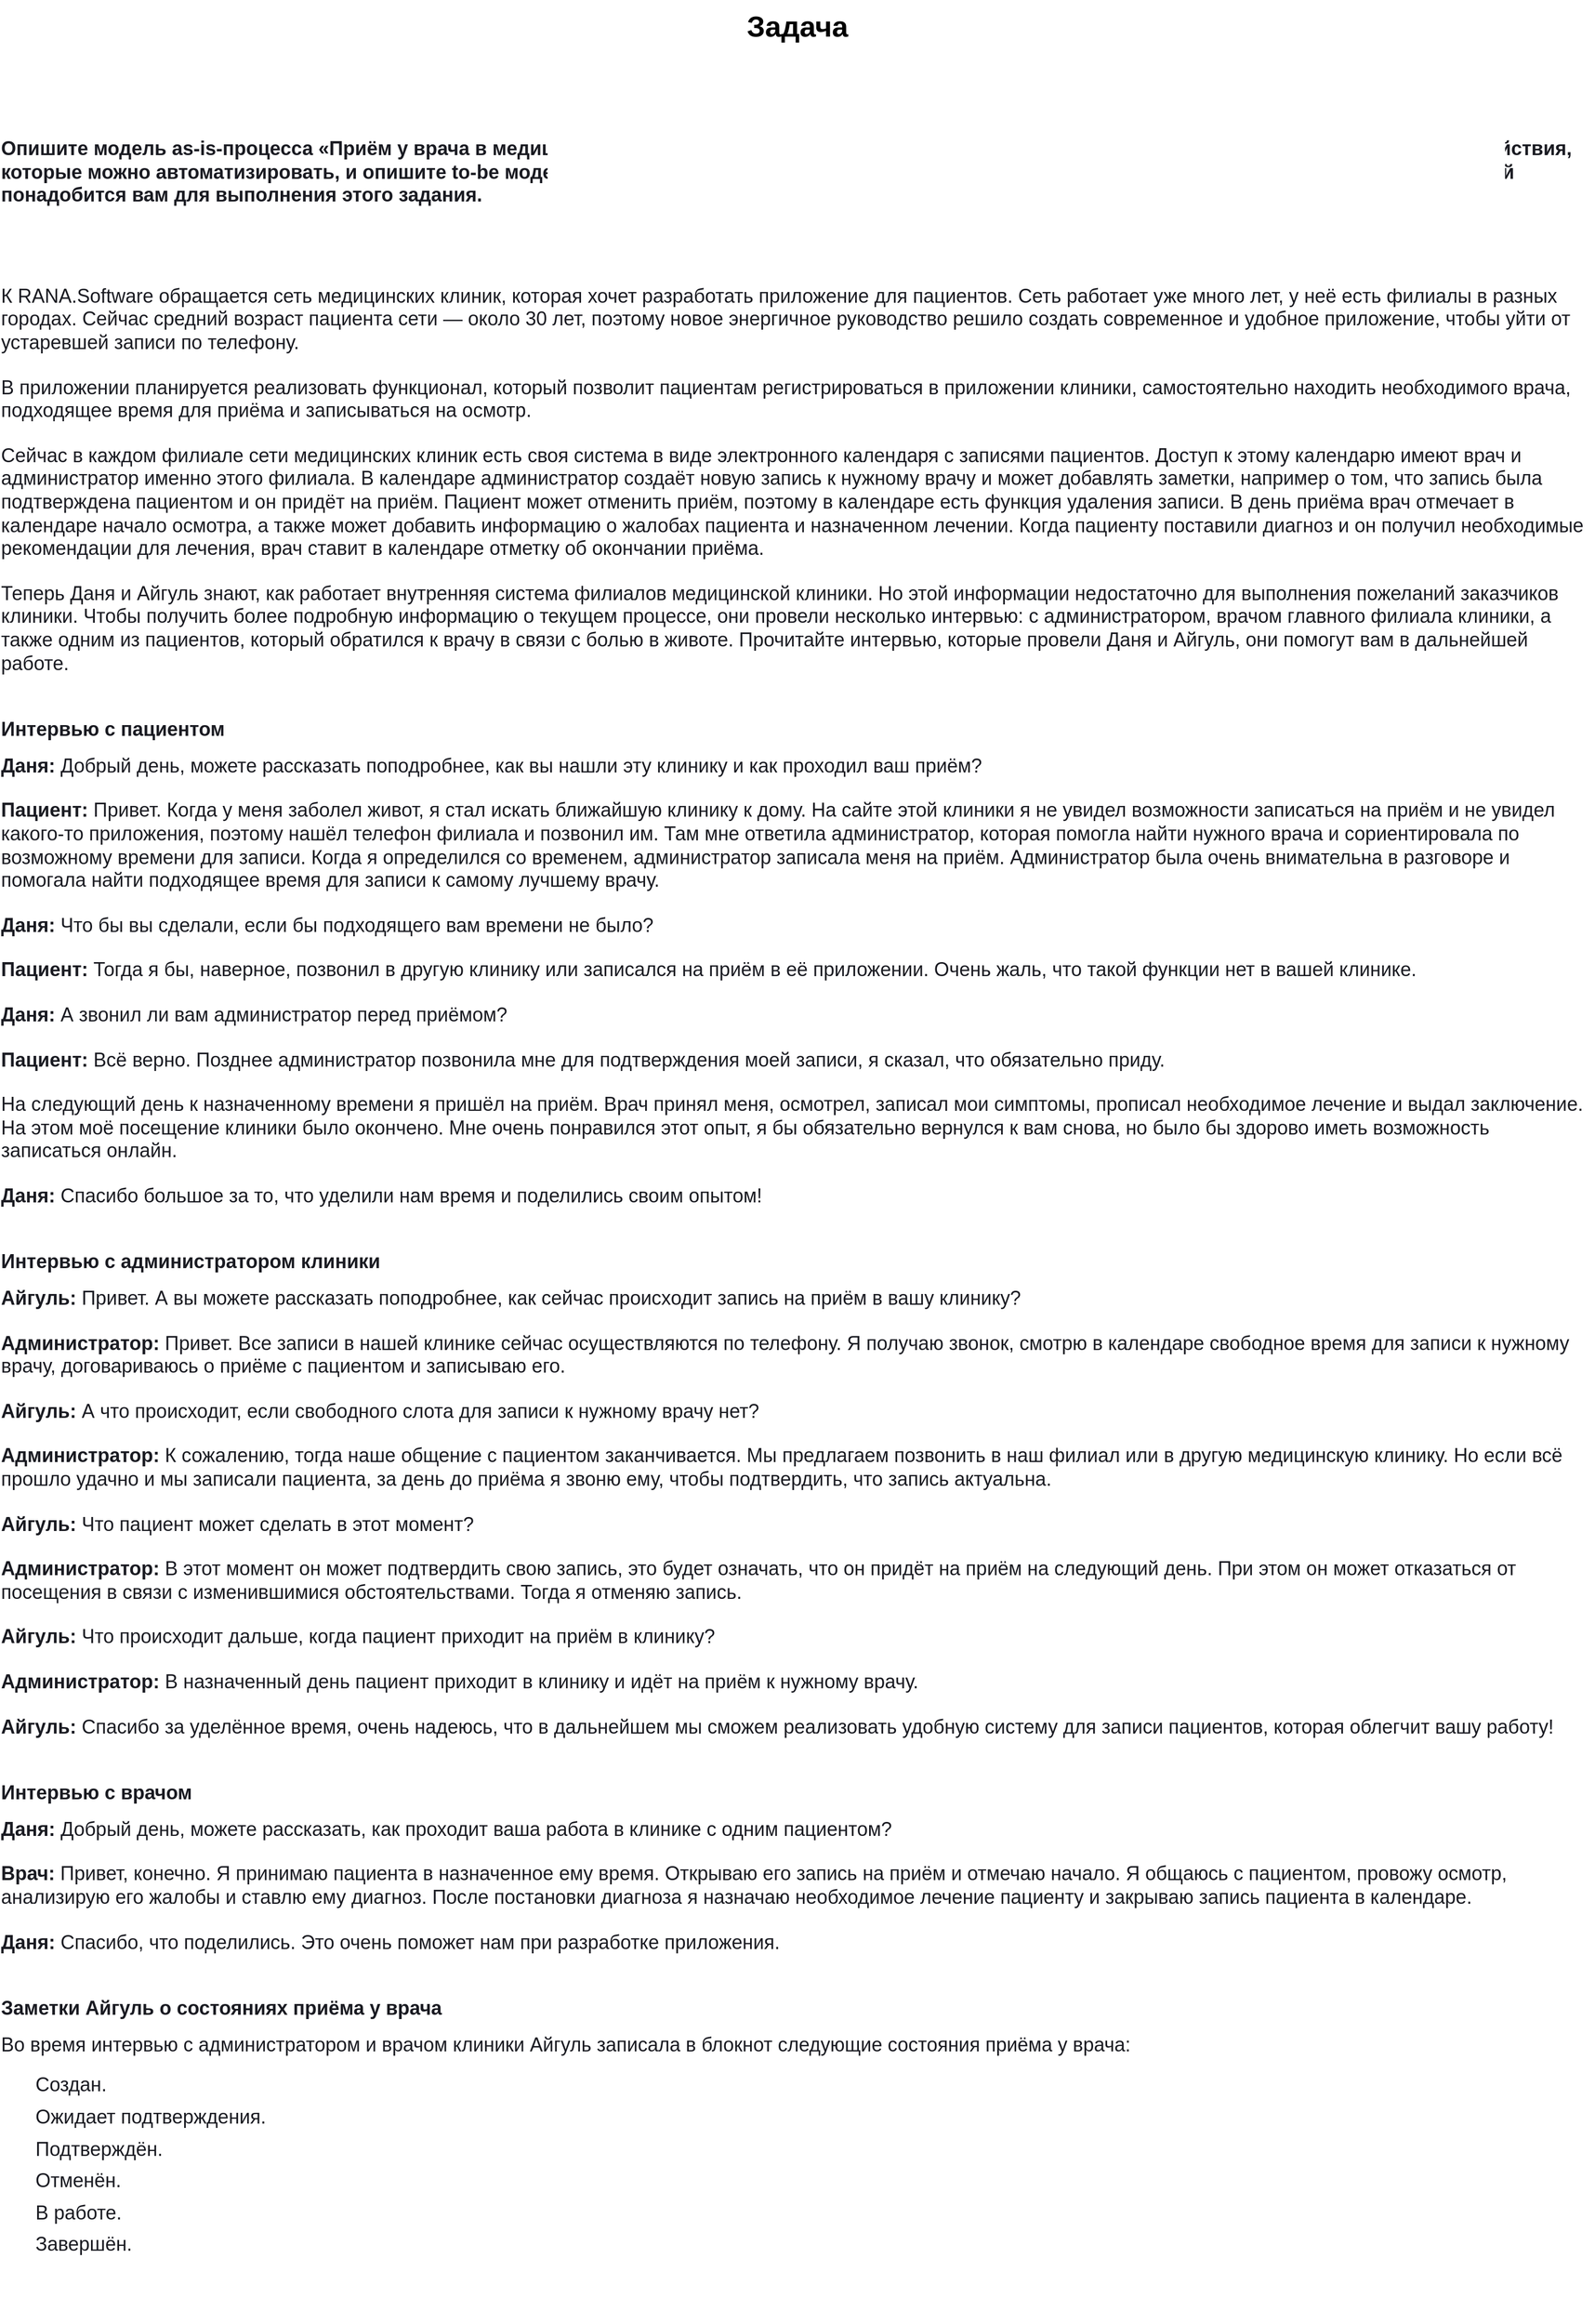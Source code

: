 <mxfile version="20.6.0" type="google" pages="4"><diagram id="qQwO6g3D_sD39Gl7MULw" name="Interview"><mxGraphModel grid="1" page="1" gridSize="10" guides="1" tooltips="1" connect="1" arrows="1" fold="1" pageScale="1" pageWidth="827" pageHeight="1169" math="0" shadow="0"><root><mxCell id="0"/><mxCell id="1" parent="0"/><mxCell id="sMc5HoJHEF9CKTR4lX0B-2" value="&lt;b style=&quot;font-size: 18px;&quot;&gt;&lt;br style=&quot;font-size: 18px;&quot;&gt;&lt;/b&gt;&lt;section style=&quot;width: var(--block-width); margin: 0 0 var(--size-800, calc(var(--base-unit, calc(16px * var(--base-ratio, 1))) * 2.5)) 0; color: rgb(26, 27, 34); font-size: 18px; font-style: normal; font-variant-ligatures: normal; font-variant-caps: normal; letter-spacing: normal; orphans: 2; text-align: start; text-indent: 0px; text-transform: none; widows: 2; word-spacing: 0px; -webkit-text-stroke-width: 0px; text-decoration-thickness: initial; text-decoration-style: initial; text-decoration-color: initial;&quot; class=&quot;theory-viewer__block theory-viewer__block_type_markdown&quot;&gt;&lt;div style=&quot;--base-ratio: 1; --base-unit: calc(16px * var(--base-ratio)); --size-50: calc(var(--base-unit) * 0.25); --size-100: calc(var(--base-unit) * 0.5); --size-200: calc(var(--base-unit) * 0.75); --size-300: var(--base-unit); --size-400: calc(var(--base-unit) * 1.25); --size-500: calc(var(--base-unit) * 1.5); --size-600: calc(var(--base-unit) * 1.75); --size-700: calc(var(--base-unit) * 2); --size-800: calc(var(--base-unit) * 2.5); --size-900: calc(var(--base-unit) * 3); --font-100: 14px/1.08em YS Text,Arial,Helvetica,sans-serif; --font-200: 18px/1.5em YS Text,Arial,Helvetica,sans-serif; --font-300: 600 calc(var(--base-unit) * 1.5) / 1.25em YS Text,Arial,Helvetica,sans-serif; --font-400: 600 calc(var(--base-unit) * 2) / 1.125em YS Text,Arial,Helvetica,sans-serif; --font-500: 600 calc(var(--base-unit) * 2.5) / 1.1em YS Text,Arial,Helvetica,sans-serif; --wide-block-horizontal-margin: calc(-1 * var(--size-700, calc(var(--base-unit, calc(16px * var(--base-ratio, 1))) * 2))); box-sizing: border-box; font-size: 18px; display: block; max-width: 100%;&quot; class=&quot;Markdown base-markdown base-markdown_with-gallery markdown markdown_size_normal markdown_type_theory full-markdown&quot;&gt;&lt;div style=&quot;padding: var(--size-700, calc(var(--base-unit, calc(16px * var(--base-ratio, 1))) * 2)) var(--size-700, calc(var(--base-unit, calc(16px * var(--base-ratio, 1))) * 2)) 0; border-radius: 16px; box-sizing: inherit; max-width: calc(100% - 2 * var(--wide-block-horizontal-margin)); margin-right: var(--wide-block-horizontal-margin); margin-left: var(--wide-block-horizontal-margin); --quiz-task-background:#f5f6f7; font-size: 18px;&quot; class=&quot;quiz-task&quot;&gt;&lt;div style=&quot;--base-ratio: 1; --base-unit: calc(16px * var(--base-ratio)); --size-50: calc(var(--base-unit) * 0.25); --size-100: calc(var(--base-unit) * 0.5); --size-200: calc(var(--base-unit) * 0.75); --size-300: var(--base-unit); --size-400: calc(var(--base-unit) * 1.25); --size-500: calc(var(--base-unit) * 1.5); --size-600: calc(var(--base-unit) * 1.75); --size-700: calc(var(--base-unit) * 2); --size-800: calc(var(--base-unit) * 2.5); --size-900: calc(var(--base-unit) * 3); --font-100: 14px/1.08em YS Text,Arial,Helvetica,sans-serif; --font-200: 18px/1.5em YS Text,Arial,Helvetica,sans-serif; --font-300: 600 calc(var(--base-unit) * 1.5) / 1.25em YS Text,Arial,Helvetica,sans-serif; --font-400: 600 calc(var(--base-unit) * 2) / 1.125em YS Text,Arial,Helvetica,sans-serif; --font-500: 600 calc(var(--base-unit) * 2.5) / 1.1em YS Text,Arial,Helvetica,sans-serif; --wide-block-horizontal-margin: 0px; box-sizing: inherit; font-size: 18px; display: block; max-width: 100%; overflow-x: auto; padding: 0 0 var(--size-700, calc(var(--base-unit, calc(16px * var(--base-ratio, 1))) * 2));&quot; class=&quot;Markdown base-markdown base-markdown_with-gallery base-markdown markdown markdown_size_normal markdown_type_theory quiz-task__content&quot;&gt;&lt;div style=&quot;box-sizing: inherit; margin-top: 0px; margin-bottom: 0px; font-size: 18px;&quot; class=&quot;paragraph&quot;&gt;&lt;b style=&quot;font-size: 18px;&quot;&gt;Опишите модель as-is-процесса «Приём у врача в медицинской клинике „Вита“ имени Е.Л. Яницкой» в BPMN и UML State Machine Diagram, определите действия, которые можно автоматизировать, и опишите to-be модель в BPMN. Более подробное описание задач вы увидите ниже, а пока немного контекста, который понадобится вам для выполнения этого задания.&lt;/b&gt;&lt;/div&gt;&lt;/div&gt;&lt;/div&gt;&lt;/div&gt;&lt;/section&gt;&lt;div style=&quot;width: var(--block-width); margin: 0px; display: flex; max-height: 0px; padding: 0px; border-radius: 24px; justify-content: space-around; overflow: hidden; color: rgb(26, 27, 34); font-family: &amp;quot;YS Text&amp;quot;, Arial, Helvetica, sans-serif; font-size: 18px; font-style: normal; font-variant-ligatures: normal; font-variant-caps: normal; font-weight: 400; letter-spacing: normal; orphans: 2; text-align: start; text-indent: 0px; text-transform: none; widows: 2; word-spacing: 0px; -webkit-text-stroke-width: 0px; text-decoration-thickness: initial; text-decoration-style: initial; text-decoration-color: initial;&quot; class=&quot;content-expander content-expander_expanded theory-viewer__block theory-viewer__block_type_action-button&quot;&gt;&lt;button style=&quot;font-family: &amp;quot;YS Text&amp;quot;, Arial, Helvetica, sans-serif; font-size: 18px; position: relative; box-sizing: border-box; height: var(--height); padding: 0px; cursor: pointer; user-select: none; transition: transform 0.1s ease-in-out 0s, background-color 0.1s ease-in-out 0s, background 0.1s ease-in-out 0s; color: rgb(255, 255, 255); border: none; border-radius: 16px; font-weight: 500; line-height: var(--height); --height: 60px; min-width: 230px; overflow: hidden; transform: translateZ(0px); box-shadow: rgba(0, 0, 0, 0.06) 0px 4px 16px, rgba(0, 0, 0, 0.04) 0px 2px 4px; --button-hover-color:var(--profession-color, $pureBlue);&quot; type=&quot;button&quot; class=&quot;button button_size_xl button_type_default button_theme_light button_view_normal button_has-hover-color content-expander__button&quot;&gt;&lt;span style=&quot;position: relative; display: inline-block; box-sizing: border-box; margin: 0px 20px; resize: none; pointer-events: none; line-height: 36px; font-size: 18px;&quot; class=&quot;button__text&quot;&gt;&lt;/span&gt;&lt;/button&gt;&lt;/div&gt;&lt;section style=&quot;width: var(--block-width); margin: 0 0 var(--size-800, calc(var(--base-unit, calc(16px * var(--base-ratio, 1))) * 2.5)) 0; animation: 0.3s cubic-bezier(0.25, 0.1, 0.25, 0.1) 0.3s 1 normal both running theoryFragmentAppearance; color: rgb(26, 27, 34); font-family: &amp;quot;YS Text&amp;quot;, Arial, Helvetica, sans-serif; font-size: 18px; font-style: normal; font-variant-ligatures: normal; font-variant-caps: normal; font-weight: 400; letter-spacing: normal; orphans: 2; text-align: start; text-indent: 0px; text-transform: none; widows: 2; word-spacing: 0px; -webkit-text-stroke-width: 0px; text-decoration-thickness: initial; text-decoration-style: initial; text-decoration-color: initial;&quot; class=&quot;theory-viewer__block theory-viewer__block_type_markdown&quot;&gt;&lt;div style=&quot;--base-ratio: 1; --base-unit: calc(16px * var(--base-ratio)); --size-50: calc(var(--base-unit) * 0.25); --size-100: calc(var(--base-unit) * 0.5); --size-200: calc(var(--base-unit) * 0.75); --size-300: var(--base-unit); --size-400: calc(var(--base-unit) * 1.25); --size-500: calc(var(--base-unit) * 1.5); --size-600: calc(var(--base-unit) * 1.75); --size-700: calc(var(--base-unit) * 2); --size-800: calc(var(--base-unit) * 2.5); --size-900: calc(var(--base-unit) * 3); --font-100: 14px/1.08em YS Text,Arial,Helvetica,sans-serif; --font-200: 18px/1.5em YS Text,Arial,Helvetica,sans-serif; --font-300: 600 calc(var(--base-unit) * 1.5) / 1.25em YS Text,Arial,Helvetica,sans-serif; --font-400: 600 calc(var(--base-unit) * 2) / 1.125em YS Text,Arial,Helvetica,sans-serif; --font-500: 600 calc(var(--base-unit) * 2.5) / 1.1em YS Text,Arial,Helvetica,sans-serif; --wide-block-horizontal-margin: calc(-1 * var(--size-700, calc(var(--base-unit, calc(16px * var(--base-ratio, 1))) * 2))); box-sizing: border-box; font-size: 18px; display: block; max-width: 100%;&quot; class=&quot;Markdown base-markdown base-markdown_with-gallery markdown markdown_size_normal markdown_type_theory full-markdown&quot;&gt;&lt;div style=&quot;box-sizing: inherit; margin-top: 0px; font-size: 18px;&quot; class=&quot;paragraph&quot;&gt;К RANA.Software обращается сеть медицинских клиник, которая хочет разработать приложение для пациентов. Сеть работает уже много лет, у неё есть филиалы в разных городах. Сейчас средний возраст пациента сети — около 30 лет, поэтому новое энергичное руководство решило создать современное и удобное приложение, чтобы уйти от устаревшей записи по телефону.&lt;/div&gt;&lt;div style=&quot;box-sizing: inherit; margin: var(--size-400, calc(var(--base-unit, calc(16px * var(--base-ratio, 1))) * 1.25)) 0 var(--size-200, calc(var(--base-unit, calc(16px * var(--base-ratio, 1))) * 0.75)); font-size: 18px;&quot; class=&quot;paragraph&quot;&gt;В приложении планируется реализовать функционал, который позволит пациентам регистрироваться в приложении клиники, самостоятельно находить необходимого врача, подходящее время для приёма и записываться на осмотр.&lt;/div&gt;&lt;div style=&quot;box-sizing: inherit; margin: var(--size-400, calc(var(--base-unit, calc(16px * var(--base-ratio, 1))) * 1.25)) 0 var(--size-200, calc(var(--base-unit, calc(16px * var(--base-ratio, 1))) * 0.75)); font-size: 18px;&quot; class=&quot;paragraph&quot;&gt;Сейчас в каждом филиале сети медицинских клиник есть своя система в виде электронного календаря с записями пациентов. Доступ к этому календарю имеют врач и администратор именно этого филиала. В календаре администратор создаёт новую запись к нужному врачу и может добавлять заметки, например о том, что запись была подтверждена пациентом и он придёт на приём. Пациент может отменить приём, поэтому в календаре есть функция удаления записи. В день приёма врач отмечает в календаре начало осмотра, а также может добавить информацию о жалобах пациента и назначенном лечении. Когда пациенту поставили диагноз и он получил необходимые рекомендации для лечения, врач ставит в календаре отметку об окончании приёма.&lt;/div&gt;&lt;div style=&quot;box-sizing: inherit; margin: var(--size-400, calc(var(--base-unit, calc(16px * var(--base-ratio, 1))) * 1.25)) 0 var(--size-200, calc(var(--base-unit, calc(16px * var(--base-ratio, 1))) * 0.75)); font-size: 18px;&quot; class=&quot;paragraph&quot;&gt;Теперь Даня и Айгуль знают, как работает внутренняя система филиалов медицинской клиники. Но этой информации недостаточно для выполнения пожеланий заказчиков клиники. Чтобы получить более подробную информацию о текущем процессе, они провели несколько интервью: с администратором, врачом главного филиала клиники, а также одним из пациентов, который обратился к врачу в связи с болью в животе. Прочитайте интервью, которые провели Даня и Айгуль, они помогут вам в дальнейшей работе.&lt;/div&gt;&lt;h2 style=&quot;font-size: 18px; margin: var(--size-800, calc(var(--base-unit, calc(16px * var(--base-ratio, 1))) * 2.5)) 0 var(--size-200, calc(var(--base-unit, calc(16px * var(--base-ratio, 1))) * 0.75)); box-sizing: inherit;&quot;&gt;Интервью с пациентом&lt;/h2&gt;&lt;div style=&quot;box-sizing: inherit; margin-top: var(--size-200, calc(var(--base-unit, calc(16px * var(--base-ratio, 1))) * 0.75)); font-size: 18px;&quot; class=&quot;paragraph&quot;&gt;&lt;strong style=&quot;box-sizing: inherit; font-size: 18px;&quot;&gt;Даня:&lt;/strong&gt;&lt;span style=&quot;font-size: 18px;&quot;&gt;&amp;nbsp;&lt;/span&gt;Добрый день, можете рассказать поподробнее, как вы нашли эту клинику и как проходил ваш приём?&lt;/div&gt;&lt;div style=&quot;box-sizing: inherit; margin: var(--size-400, calc(var(--base-unit, calc(16px * var(--base-ratio, 1))) * 1.25)) 0 var(--size-200, calc(var(--base-unit, calc(16px * var(--base-ratio, 1))) * 0.75)); font-size: 18px;&quot; class=&quot;paragraph&quot;&gt;&lt;strong style=&quot;box-sizing: inherit; font-size: 18px;&quot;&gt;Пациент:&lt;/strong&gt;&lt;span style=&quot;font-size: 18px;&quot;&gt;&amp;nbsp;&lt;/span&gt;Привет. Когда у меня заболел живот, я стал искать ближайшую клинику к дому. На сайте этой клиники я не увидел возможности записаться на приём и не увидел какого-то приложения, поэтому нашёл телефон филиала и позвонил им. Там мне ответила администратор, которая помогла найти нужного врача и сориентировала по возможному времени для записи. Когда я определился со временем, администратор записала меня на приём. Администратор была очень внимательна в разговоре и помогала найти подходящее время для записи к самому лучшему врачу.&lt;/div&gt;&lt;div style=&quot;box-sizing: inherit; margin: var(--size-400, calc(var(--base-unit, calc(16px * var(--base-ratio, 1))) * 1.25)) 0 var(--size-200, calc(var(--base-unit, calc(16px * var(--base-ratio, 1))) * 0.75)); font-size: 18px;&quot; class=&quot;paragraph&quot;&gt;&lt;strong style=&quot;box-sizing: inherit; font-size: 18px;&quot;&gt;Даня:&lt;/strong&gt;&lt;span style=&quot;font-size: 18px;&quot;&gt;&amp;nbsp;&lt;/span&gt;Что бы вы сделали, если бы подходящего вам времени не было?&lt;/div&gt;&lt;div style=&quot;box-sizing: inherit; margin: var(--size-400, calc(var(--base-unit, calc(16px * var(--base-ratio, 1))) * 1.25)) 0 var(--size-200, calc(var(--base-unit, calc(16px * var(--base-ratio, 1))) * 0.75)); font-size: 18px;&quot; class=&quot;paragraph&quot;&gt;&lt;strong style=&quot;box-sizing: inherit; font-size: 18px;&quot;&gt;Пациент:&lt;/strong&gt;&lt;span style=&quot;font-size: 18px;&quot;&gt;&amp;nbsp;&lt;/span&gt;Тогда я бы, наверное, позвонил в другую клинику или записался на приём в её приложении. Очень жаль, что такой функции нет в вашей клинике.&lt;/div&gt;&lt;div style=&quot;box-sizing: inherit; margin: var(--size-400, calc(var(--base-unit, calc(16px * var(--base-ratio, 1))) * 1.25)) 0 var(--size-200, calc(var(--base-unit, calc(16px * var(--base-ratio, 1))) * 0.75)); font-size: 18px;&quot; class=&quot;paragraph&quot;&gt;&lt;strong style=&quot;box-sizing: inherit; font-size: 18px;&quot;&gt;Даня:&lt;/strong&gt;&lt;span style=&quot;font-size: 18px;&quot;&gt;&amp;nbsp;&lt;/span&gt;А звонил ли вам администратор перед приёмом?&lt;/div&gt;&lt;div style=&quot;box-sizing: inherit; margin: var(--size-400, calc(var(--base-unit, calc(16px * var(--base-ratio, 1))) * 1.25)) 0 var(--size-200, calc(var(--base-unit, calc(16px * var(--base-ratio, 1))) * 0.75)); font-size: 18px;&quot; class=&quot;paragraph&quot;&gt;&lt;strong style=&quot;box-sizing: inherit; font-size: 18px;&quot;&gt;Пациент:&lt;/strong&gt;&lt;span style=&quot;font-size: 18px;&quot;&gt;&amp;nbsp;&lt;/span&gt;Всё верно. Позднее администратор позвонила мне для подтверждения моей записи, я сказал, что обязательно приду.&lt;/div&gt;&lt;div style=&quot;box-sizing: inherit; margin: var(--size-400, calc(var(--base-unit, calc(16px * var(--base-ratio, 1))) * 1.25)) 0 var(--size-200, calc(var(--base-unit, calc(16px * var(--base-ratio, 1))) * 0.75)); font-size: 18px;&quot; class=&quot;paragraph&quot;&gt;На следующий день к назначенному времени я пришёл на приём. Врач принял меня, осмотрел, записал мои симптомы, прописал необходимое лечение и выдал заключение. На этом моё посещение клиники было окончено. Мне очень понравился этот опыт, я бы обязательно вернулся к вам снова, но было бы здорово иметь возможность записаться онлайн.&lt;/div&gt;&lt;div style=&quot;box-sizing: inherit; margin: var(--size-400, calc(var(--base-unit, calc(16px * var(--base-ratio, 1))) * 1.25)) 0 var(--size-200, calc(var(--base-unit, calc(16px * var(--base-ratio, 1))) * 0.75)); font-size: 18px;&quot; class=&quot;paragraph&quot;&gt;&lt;strong style=&quot;box-sizing: inherit; font-size: 18px;&quot;&gt;Даня:&lt;/strong&gt;&lt;span style=&quot;font-size: 18px;&quot;&gt;&amp;nbsp;&lt;/span&gt;Спасибо большое за то, что уделили нам время и поделились своим опытом!&lt;/div&gt;&lt;h2 style=&quot;font-size: 18px; margin: var(--size-800, calc(var(--base-unit, calc(16px * var(--base-ratio, 1))) * 2.5)) 0 var(--size-200, calc(var(--base-unit, calc(16px * var(--base-ratio, 1))) * 0.75)); box-sizing: inherit;&quot;&gt;Интервью с администратором клиники&lt;/h2&gt;&lt;div style=&quot;box-sizing: inherit; margin-top: var(--size-200, calc(var(--base-unit, calc(16px * var(--base-ratio, 1))) * 0.75)); font-size: 18px;&quot; class=&quot;paragraph&quot;&gt;&lt;strong style=&quot;box-sizing: inherit; font-size: 18px;&quot;&gt;Айгуль:&lt;/strong&gt;&lt;span style=&quot;font-size: 18px;&quot;&gt;&amp;nbsp;&lt;/span&gt;Привет. А вы можете рассказать поподробнее, как сейчас происходит запись на приём в вашу клинику?&lt;/div&gt;&lt;div style=&quot;box-sizing: inherit; margin: var(--size-400, calc(var(--base-unit, calc(16px * var(--base-ratio, 1))) * 1.25)) 0 var(--size-200, calc(var(--base-unit, calc(16px * var(--base-ratio, 1))) * 0.75)); font-size: 18px;&quot; class=&quot;paragraph&quot;&gt;&lt;strong style=&quot;box-sizing: inherit; font-size: 18px;&quot;&gt;Администратор:&lt;/strong&gt;&lt;span style=&quot;font-size: 18px;&quot;&gt;&amp;nbsp;&lt;/span&gt;Привет. Все записи в нашей клинике сейчас осуществляются по телефону. Я получаю звонок, смотрю в календаре свободное время для записи к нужному врачу, договариваюсь о приёме с пациентом и записываю его.&lt;/div&gt;&lt;div style=&quot;box-sizing: inherit; margin: var(--size-400, calc(var(--base-unit, calc(16px * var(--base-ratio, 1))) * 1.25)) 0 var(--size-200, calc(var(--base-unit, calc(16px * var(--base-ratio, 1))) * 0.75)); font-size: 18px;&quot; class=&quot;paragraph&quot;&gt;&lt;strong style=&quot;box-sizing: inherit; font-size: 18px;&quot;&gt;Айгуль:&lt;/strong&gt;&lt;span style=&quot;font-size: 18px;&quot;&gt;&amp;nbsp;&lt;/span&gt;А что происходит, если свободного слота для записи к нужному врачу нет?&lt;/div&gt;&lt;div style=&quot;box-sizing: inherit; margin: var(--size-400, calc(var(--base-unit, calc(16px * var(--base-ratio, 1))) * 1.25)) 0 var(--size-200, calc(var(--base-unit, calc(16px * var(--base-ratio, 1))) * 0.75)); font-size: 18px;&quot; class=&quot;paragraph&quot;&gt;&lt;strong style=&quot;box-sizing: inherit; font-size: 18px;&quot;&gt;Администратор:&lt;/strong&gt;&lt;span style=&quot;font-size: 18px;&quot;&gt;&amp;nbsp;&lt;/span&gt;К сожалению, тогда наше общение с пациентом заканчивается. Мы предлагаем позвонить в наш филиал или в другую медицинскую клинику. Но если всё прошло удачно и мы записали пациента, за день до приёма я звоню ему, чтобы подтвердить, что запись актуальна.&lt;/div&gt;&lt;div style=&quot;box-sizing: inherit; margin: var(--size-400, calc(var(--base-unit, calc(16px * var(--base-ratio, 1))) * 1.25)) 0 var(--size-200, calc(var(--base-unit, calc(16px * var(--base-ratio, 1))) * 0.75)); font-size: 18px;&quot; class=&quot;paragraph&quot;&gt;&lt;strong style=&quot;box-sizing: inherit; font-size: 18px;&quot;&gt;Айгуль:&lt;/strong&gt;&lt;span style=&quot;font-size: 18px;&quot;&gt;&amp;nbsp;&lt;/span&gt;Что пациент может сделать в этот момент?&lt;/div&gt;&lt;div style=&quot;box-sizing: inherit; margin: var(--size-400, calc(var(--base-unit, calc(16px * var(--base-ratio, 1))) * 1.25)) 0 var(--size-200, calc(var(--base-unit, calc(16px * var(--base-ratio, 1))) * 0.75)); font-size: 18px;&quot; class=&quot;paragraph&quot;&gt;&lt;strong style=&quot;box-sizing: inherit; font-size: 18px;&quot;&gt;Администратор:&lt;/strong&gt;&lt;span style=&quot;font-size: 18px;&quot;&gt;&amp;nbsp;&lt;/span&gt;В этот момент он может подтвердить свою запись, это будет означать, что он придёт на приём на следующий день. При этом он может отказаться от посещения в связи с изменившимися обстоятельствами. Тогда я отменяю запись.&lt;/div&gt;&lt;div style=&quot;box-sizing: inherit; margin: var(--size-400, calc(var(--base-unit, calc(16px * var(--base-ratio, 1))) * 1.25)) 0 var(--size-200, calc(var(--base-unit, calc(16px * var(--base-ratio, 1))) * 0.75)); font-size: 18px;&quot; class=&quot;paragraph&quot;&gt;&lt;strong style=&quot;box-sizing: inherit; font-size: 18px;&quot;&gt;Айгуль:&lt;/strong&gt;&lt;span style=&quot;font-size: 18px;&quot;&gt;&amp;nbsp;&lt;/span&gt;Что происходит дальше, когда пациент приходит на приём в клинику?&lt;/div&gt;&lt;div style=&quot;box-sizing: inherit; margin: var(--size-400, calc(var(--base-unit, calc(16px * var(--base-ratio, 1))) * 1.25)) 0 var(--size-200, calc(var(--base-unit, calc(16px * var(--base-ratio, 1))) * 0.75)); font-size: 18px;&quot; class=&quot;paragraph&quot;&gt;&lt;strong style=&quot;box-sizing: inherit; font-size: 18px;&quot;&gt;Администратор:&lt;/strong&gt;&lt;span style=&quot;font-size: 18px;&quot;&gt;&amp;nbsp;&lt;/span&gt;В назначенный день пациент приходит в клинику и идёт на приём к нужному врачу.&lt;/div&gt;&lt;div style=&quot;box-sizing: inherit; margin: var(--size-400, calc(var(--base-unit, calc(16px * var(--base-ratio, 1))) * 1.25)) 0 var(--size-200, calc(var(--base-unit, calc(16px * var(--base-ratio, 1))) * 0.75)); font-size: 18px;&quot; class=&quot;paragraph&quot;&gt;&lt;strong style=&quot;box-sizing: inherit; font-size: 18px;&quot;&gt;Айгуль:&lt;/strong&gt;&lt;span style=&quot;font-size: 18px;&quot;&gt;&amp;nbsp;&lt;/span&gt;Спасибо за уделённое время, очень надеюсь, что в дальнейшем мы сможем реализовать удобную систему для записи пациентов, которая облегчит вашу работу!&lt;/div&gt;&lt;h2 style=&quot;font-size: 18px; margin: var(--size-800, calc(var(--base-unit, calc(16px * var(--base-ratio, 1))) * 2.5)) 0 var(--size-200, calc(var(--base-unit, calc(16px * var(--base-ratio, 1))) * 0.75)); box-sizing: inherit;&quot;&gt;Интервью с врачом&lt;/h2&gt;&lt;div style=&quot;box-sizing: inherit; margin-top: var(--size-200, calc(var(--base-unit, calc(16px * var(--base-ratio, 1))) * 0.75)); font-size: 18px;&quot; class=&quot;paragraph&quot;&gt;&lt;strong style=&quot;box-sizing: inherit; font-size: 18px;&quot;&gt;Даня:&lt;/strong&gt;&lt;span style=&quot;font-size: 18px;&quot;&gt;&amp;nbsp;&lt;/span&gt;Добрый день, можете рассказать, как проходит ваша работа в клинике с одним пациентом?&lt;/div&gt;&lt;div style=&quot;box-sizing: inherit; margin: var(--size-400, calc(var(--base-unit, calc(16px * var(--base-ratio, 1))) * 1.25)) 0 var(--size-200, calc(var(--base-unit, calc(16px * var(--base-ratio, 1))) * 0.75)); font-size: 18px;&quot; class=&quot;paragraph&quot;&gt;&lt;strong style=&quot;box-sizing: inherit; font-size: 18px;&quot;&gt;Врач:&lt;/strong&gt;&lt;span style=&quot;font-size: 18px;&quot;&gt;&amp;nbsp;&lt;/span&gt;Привет, конечно. Я принимаю пациента в назначенное ему время. Открываю его запись на приём и отмечаю начало. Я общаюсь с пациентом, провожу осмотр, анализирую его жалобы и ставлю ему диагноз. После постановки диагноза я назначаю необходимое лечение пациенту и закрываю запись пациента в календаре.&lt;/div&gt;&lt;div style=&quot;box-sizing: inherit; margin: var(--size-400, calc(var(--base-unit, calc(16px * var(--base-ratio, 1))) * 1.25)) 0 var(--size-200, calc(var(--base-unit, calc(16px * var(--base-ratio, 1))) * 0.75)); font-size: 18px;&quot; class=&quot;paragraph&quot;&gt;&lt;strong style=&quot;box-sizing: inherit; font-size: 18px;&quot;&gt;Даня:&lt;/strong&gt;&lt;span style=&quot;font-size: 18px;&quot;&gt;&amp;nbsp;&lt;/span&gt;Спасибо, что поделились. Это очень поможет нам при разработке приложения.&lt;/div&gt;&lt;h2 style=&quot;font-size: 18px; margin: var(--size-800, calc(var(--base-unit, calc(16px * var(--base-ratio, 1))) * 2.5)) 0 var(--size-200, calc(var(--base-unit, calc(16px * var(--base-ratio, 1))) * 0.75)); box-sizing: inherit;&quot;&gt;Заметки Айгуль о состояниях приёма у врача&lt;/h2&gt;&lt;div style=&quot;box-sizing: inherit; margin-top: var(--size-200, calc(var(--base-unit, calc(16px * var(--base-ratio, 1))) * 0.75)); font-size: 18px;&quot; class=&quot;paragraph&quot;&gt;Во время интервью с администратором и врачом клиники Айгуль записала в блокнот следующие состояния приёма у врача:&lt;/div&gt;&lt;ul style=&quot;box-sizing: inherit; margin-top: var(--size-300, var(--base-unit, calc(16px * var(--base-ratio, 1)))); padding: 0 0 0 var(--size-700, calc(var(--base-unit, calc(16px * var(--base-ratio, 1))) * 2)); list-style: none; font-size: 18px;&quot;&gt;&lt;li style=&quot;box-sizing: inherit; position: relative; margin: 0 0 var(--size-100, calc(var(--base-unit, calc(16px * var(--base-ratio, 1))) * 0.5)); font-size: 18px;&quot;&gt;Создан.&lt;/li&gt;&lt;li style=&quot;box-sizing: inherit; position: relative; margin: 0 0 var(--size-100, calc(var(--base-unit, calc(16px * var(--base-ratio, 1))) * 0.5)); font-size: 18px;&quot;&gt;Ожидает подтверждения.&lt;/li&gt;&lt;li style=&quot;box-sizing: inherit; position: relative; margin: 0 0 var(--size-100, calc(var(--base-unit, calc(16px * var(--base-ratio, 1))) * 0.5)); font-size: 18px;&quot;&gt;Подтверждён.&lt;/li&gt;&lt;li style=&quot;box-sizing: inherit; position: relative; margin: 0 0 var(--size-100, calc(var(--base-unit, calc(16px * var(--base-ratio, 1))) * 0.5)); font-size: 18px;&quot;&gt;Отменён.&lt;/li&gt;&lt;li style=&quot;box-sizing: inherit; position: relative; margin: 0 0 var(--size-100, calc(var(--base-unit, calc(16px * var(--base-ratio, 1))) * 0.5)); font-size: 18px;&quot;&gt;В работе.&lt;/li&gt;&lt;li style=&quot;box-sizing: inherit; position: relative; font-size: 18px;&quot;&gt;Завершён.&lt;/li&gt;&lt;/ul&gt;&lt;/div&gt;&lt;/section&gt;&lt;br style=&quot;font-size: 18px;&quot;&gt;" style="text;html=1;align=center;verticalAlign=middle;whiteSpace=wrap;rounded=0;fontSize=18;" vertex="1" parent="1"><mxGeometry x="90" y="-1010" width="1480" height="2070" as="geometry"/></mxCell><mxCell id="sMc5HoJHEF9CKTR4lX0B-3" value="Задача" style="text;html=1;align=center;verticalAlign=middle;resizable=0;points=[];autosize=1;strokeColor=none;fillColor=none;fontSize=27;fontFamily=Helvetica;fontStyle=1" vertex="1" parent="1"><mxGeometry x="770" y="-1090" width="120" height="50" as="geometry"/></mxCell></root></mxGraphModel></diagram><diagram id="326YfQ6A8uz0iwaCt7I8" name="BPMN AS-IS"><mxGraphModel grid="1" page="1" gridSize="10" guides="1" tooltips="1" connect="1" arrows="1" fold="1" pageScale="1" pageWidth="827" pageHeight="1169" math="0" shadow="0"><root><mxCell id="0"/><mxCell id="1" parent="0"/><mxCell id="U2e4l5wQemaMT4tLWJ_u-86" value="Медицинская клиника&amp;nbsp;&lt;span style=&quot;text-align: start; fill: rgb(144, 101, 176);&quot; data-reactroot=&quot;&quot; class=&quot;notion-enable-hover&quot; data-token-index=&quot;0&quot;&gt;«Вита» имени Е.Л. Яницкой&lt;/span&gt;" style="swimlane;html=1;childLayout=stackLayout;resizeParent=1;resizeParentMax=0;horizontal=1;startSize=20;horizontalStack=0;" vertex="1" parent="1"><mxGeometry x="10" y="-620" width="3240" height="750" as="geometry"/></mxCell><mxCell id="U2e4l5wQemaMT4tLWJ_u-87" value="Администратор" style="swimlane;html=1;startSize=20;horizontal=0;" vertex="1" parent="U2e4l5wQemaMT4tLWJ_u-86"><mxGeometry y="20" width="3240" height="410" as="geometry"/></mxCell><mxCell id="U2e4l5wQemaMT4tLWJ_u-88" style="edgeStyle=orthogonalEdgeStyle;rounded=0;orthogonalLoop=1;jettySize=auto;html=1;" edge="1" parent="U2e4l5wQemaMT4tLWJ_u-87" source="U2e4l5wQemaMT4tLWJ_u-89"><mxGeometry relative="1" as="geometry"><mxPoint x="680" y="160.0" as="targetPoint"/></mxGeometry></mxCell><mxCell id="U2e4l5wQemaMT4tLWJ_u-89" value="Записать пациента на приём" style="points=[[0.25,0,0],[0.5,0,0],[0.75,0,0],[1,0.25,0],[1,0.5,0],[1,0.75,0],[0.75,1,0],[0.5,1,0],[0.25,1,0],[0,0.75,0],[0,0.5,0],[0,0.25,0]];shape=mxgraph.bpmn.task;whiteSpace=wrap;rectStyle=rounded;size=10;taskMarker=abstract;fontSize=11;" vertex="1" parent="U2e4l5wQemaMT4tLWJ_u-87"><mxGeometry x="450" y="120" width="120" height="80" as="geometry"/></mxCell><mxCell id="U2e4l5wQemaMT4tLWJ_u-90" style="edgeStyle=orthogonalEdgeStyle;rounded=0;orthogonalLoop=1;jettySize=auto;html=1;entryX=0;entryY=0.5;entryDx=0;entryDy=0;entryPerimeter=0;" edge="1" parent="U2e4l5wQemaMT4tLWJ_u-87" source="U2e4l5wQemaMT4tLWJ_u-91" target="U2e4l5wQemaMT4tLWJ_u-89"><mxGeometry relative="1" as="geometry"><mxPoint x="340" y="190.0" as="targetPoint"/></mxGeometry></mxCell><mxCell id="U2e4l5wQemaMT4tLWJ_u-91" value="Найти свободное время для записи на  приём" style="points=[[0.25,0,0],[0.5,0,0],[0.75,0,0],[1,0.25,0],[1,0.5,0],[1,0.75,0],[0.75,1,0],[0.5,1,0],[0.25,1,0],[0,0.75,0],[0,0.5,0],[0,0.25,0]];shape=mxgraph.bpmn.task;whiteSpace=wrap;rectStyle=rounded;size=10;taskMarker=abstract;fontSize=11;" vertex="1" parent="U2e4l5wQemaMT4tLWJ_u-87"><mxGeometry x="130" y="120" width="120" height="80" as="geometry"/></mxCell><mxCell id="U2e4l5wQemaMT4tLWJ_u-92" style="edgeStyle=orthogonalEdgeStyle;rounded=0;orthogonalLoop=1;jettySize=auto;html=1;" edge="1" parent="U2e4l5wQemaMT4tLWJ_u-87" target="U2e4l5wQemaMT4tLWJ_u-95"><mxGeometry relative="1" as="geometry"><mxPoint x="730" y="160.0" as="sourcePoint"/></mxGeometry></mxCell><mxCell id="U2e4l5wQemaMT4tLWJ_u-94" style="edgeStyle=orthogonalEdgeStyle;rounded=0;orthogonalLoop=1;jettySize=auto;html=1;startArrow=none;startFill=0;endArrow=classic;endFill=1;" edge="1" parent="U2e4l5wQemaMT4tLWJ_u-87" source="U2e4l5wQemaMT4tLWJ_u-95"><mxGeometry relative="1" as="geometry"><mxPoint x="1050" y="160" as="targetPoint"/></mxGeometry></mxCell><mxCell id="U2e4l5wQemaMT4tLWJ_u-95" value="Подтвердить запись по телефону" style="points=[[0.25,0,0],[0.5,0,0],[0.75,0,0],[1,0.25,0],[1,0.5,0],[1,0.75,0],[0.75,1,0],[0.5,1,0],[0.25,1,0],[0,0.75,0],[0,0.5,0],[0,0.25,0]];shape=mxgraph.bpmn.task;whiteSpace=wrap;rectStyle=rounded;size=10;taskMarker=abstract;fontSize=11;" vertex="1" parent="U2e4l5wQemaMT4tLWJ_u-87"><mxGeometry x="810" y="120" width="120" height="80" as="geometry"/></mxCell><mxCell id="U2e4l5wQemaMT4tLWJ_u-96" value="Запись отменена" style="points=[[0.145,0.145,0],[0.5,0,0],[0.855,0.145,0],[1,0.5,0],[0.855,0.855,0],[0.5,1,0],[0.145,0.855,0],[0,0.5,0]];shape=mxgraph.bpmn.event;html=1;verticalLabelPosition=bottom;labelBackgroundColor=#ffffff;verticalAlign=top;align=center;perimeter=ellipsePerimeter;outlineConnect=0;aspect=fixed;outline=end;symbol=terminate2;" vertex="1" parent="U2e4l5wQemaMT4tLWJ_u-87"><mxGeometry x="1494" y="240" width="50" height="50" as="geometry"/></mxCell><mxCell id="U2e4l5wQemaMT4tLWJ_u-97" value="" style="points=[[0.145,0.145,0],[0.5,0,0],[0.855,0.145,0],[1,0.5,0],[0.855,0.855,0],[0.5,1,0],[0.145,0.855,0],[0,0.5,0]];shape=mxgraph.bpmn.event;html=1;verticalLabelPosition=bottom;labelBackgroundColor=#ffffff;verticalAlign=top;align=center;perimeter=ellipsePerimeter;outlineConnect=0;aspect=fixed;outline=boundInt;symbol=error;fontSize=24;fontColor=#000000;fillColor=#FFFFFF;" vertex="1" parent="U2e4l5wQemaMT4tLWJ_u-87"><mxGeometry x="220" y="100" width="50" height="50" as="geometry"/></mxCell><mxCell id="U2e4l5wQemaMT4tLWJ_u-98" value="Нет свободного&lt;br&gt;времени&amp;nbsp;" style="text;html=1;strokeColor=none;fillColor=none;align=center;verticalAlign=middle;whiteSpace=wrap;rounded=0;labelBackgroundColor=none;fontSize=12;fontColor=#000000;" vertex="1" parent="U2e4l5wQemaMT4tLWJ_u-87"><mxGeometry x="160" y="70" width="60" height="30" as="geometry"/></mxCell><mxCell id="U2e4l5wQemaMT4tLWJ_u-99" style="edgeStyle=orthogonalEdgeStyle;rounded=0;orthogonalLoop=1;jettySize=auto;html=1;" edge="1" parent="U2e4l5wQemaMT4tLWJ_u-87" target="U2e4l5wQemaMT4tLWJ_u-91"><mxGeometry relative="1" as="geometry"><mxPoint x="80" y="160" as="sourcePoint"/></mxGeometry></mxCell><mxCell id="U2e4l5wQemaMT4tLWJ_u-100" value="&lt;font style=&quot;font-size: 11px;&quot;&gt;Поступил&lt;br&gt;&amp;nbsp;звонок &amp;nbsp;&lt;/font&gt;" style="points=[[0.145,0.145,0],[0.5,0,0],[0.855,0.145,0],[1,0.5,0],[0.855,0.855,0],[0.5,1,0],[0.145,0.855,0],[0,0.5,0]];shape=mxgraph.bpmn.event;html=1;verticalLabelPosition=bottom;labelBackgroundColor=#ffffff;verticalAlign=top;align=center;perimeter=ellipsePerimeter;outlineConnect=0;aspect=fixed;outline=standard;symbol=message;" vertex="1" parent="U2e4l5wQemaMT4tLWJ_u-87"><mxGeometry x="30" y="135" width="50" height="50" as="geometry"/></mxCell><mxCell id="U2e4l5wQemaMT4tLWJ_u-101" style="edgeStyle=orthogonalEdgeStyle;rounded=0;orthogonalLoop=1;jettySize=auto;html=1;entryX=0;entryY=0.5;entryDx=0;entryDy=0;entryPerimeter=0;startArrow=none;startFill=0;endArrow=classic;endFill=1;" edge="1" parent="U2e4l5wQemaMT4tLWJ_u-87" source="U2e4l5wQemaMT4tLWJ_u-102" target="U2e4l5wQemaMT4tLWJ_u-96"><mxGeometry relative="1" as="geometry"/></mxCell><mxCell id="U2e4l5wQemaMT4tLWJ_u-102" value="&lt;font style=&quot;font-size: 11px;&quot;&gt;Запись отменена&lt;/font&gt;" style="points=[[0.145,0.145,0],[0.5,0,0],[0.855,0.145,0],[1,0.5,0],[0.855,0.855,0],[0.5,1,0],[0.145,0.855,0],[0,0.5,0]];shape=mxgraph.bpmn.event;html=1;verticalLabelPosition=bottom;labelBackgroundColor=#ffffff;verticalAlign=top;align=center;perimeter=ellipsePerimeter;outlineConnect=0;aspect=fixed;outline=catching;symbol=message;" vertex="1" parent="U2e4l5wQemaMT4tLWJ_u-87"><mxGeometry x="1275" y="240" width="50" height="50" as="geometry"/></mxCell><mxCell id="U2e4l5wQemaMT4tLWJ_u-103" value="&lt;font style=&quot;font-size: 11px;&quot;&gt;Запись подтверждена&lt;/font&gt;" style="points=[[0.145,0.145,0],[0.5,0,0],[0.855,0.145,0],[1,0.5,0],[0.855,0.855,0],[0.5,1,0],[0.145,0.855,0],[0,0.5,0]];shape=mxgraph.bpmn.event;html=1;verticalLabelPosition=bottom;labelBackgroundColor=#ffffff;verticalAlign=top;align=center;perimeter=ellipsePerimeter;outlineConnect=0;aspect=fixed;outline=catching;symbol=message;" vertex="1" parent="U2e4l5wQemaMT4tLWJ_u-87"><mxGeometry x="1390" y="60" width="50" height="50" as="geometry"/></mxCell><mxCell id="U2e4l5wQemaMT4tLWJ_u-104" style="edgeStyle=orthogonalEdgeStyle;rounded=0;orthogonalLoop=1;jettySize=auto;html=1;entryX=0;entryY=0.5;entryDx=0;entryDy=0;entryPerimeter=0;startArrow=none;startFill=0;endArrow=classic;endFill=1;exitX=0.5;exitY=0;exitDx=0;exitDy=0;exitPerimeter=0;" edge="1" parent="U2e4l5wQemaMT4tLWJ_u-87" source="U2e4l5wQemaMT4tLWJ_u-108" target="U2e4l5wQemaMT4tLWJ_u-103"><mxGeometry relative="1" as="geometry"><mxPoint x="1100" y="160" as="sourcePoint"/></mxGeometry></mxCell><mxCell id="U2e4l5wQemaMT4tLWJ_u-105" value="Да" style="edgeLabel;html=1;align=center;verticalAlign=middle;resizable=0;points=[];fontSize=11;" vertex="1" connectable="0" parent="U2e4l5wQemaMT4tLWJ_u-104"><mxGeometry x="-0.063" y="1" relative="1" as="geometry"><mxPoint as="offset"/></mxGeometry></mxCell><mxCell id="U2e4l5wQemaMT4tLWJ_u-106" style="edgeStyle=orthogonalEdgeStyle;rounded=0;orthogonalLoop=1;jettySize=auto;html=1;entryX=0;entryY=0.5;entryDx=0;entryDy=0;entryPerimeter=0;startArrow=none;startFill=0;endArrow=classic;endFill=1;exitX=1;exitY=0.5;exitDx=0;exitDy=0;exitPerimeter=0;" edge="1" parent="U2e4l5wQemaMT4tLWJ_u-87" source="U2e4l5wQemaMT4tLWJ_u-108" target="U2e4l5wQemaMT4tLWJ_u-102"><mxGeometry relative="1" as="geometry"><mxPoint x="1075" y="185" as="sourcePoint"/></mxGeometry></mxCell><mxCell id="U2e4l5wQemaMT4tLWJ_u-107" value="Нет" style="edgeLabel;html=1;align=center;verticalAlign=middle;resizable=0;points=[];fontSize=11;" vertex="1" connectable="0" parent="U2e4l5wQemaMT4tLWJ_u-106"><mxGeometry x="-0.569" y="2" relative="1" as="geometry"><mxPoint x="30" y="47" as="offset"/></mxGeometry></mxCell><mxCell id="U2e4l5wQemaMT4tLWJ_u-108" value="&lt;font style=&quot;font-size: 11px;&quot;&gt;Запись подтверждена?&lt;/font&gt;" style="points=[[0.25,0.25,0],[0.5,0,0],[0.75,0.25,0],[1,0.5,0],[0.75,0.75,0],[0.5,1,0],[0.25,0.75,0],[0,0.5,0]];shape=mxgraph.bpmn.gateway2;html=1;verticalLabelPosition=bottom;labelBackgroundColor=#ffffff;verticalAlign=top;align=center;perimeter=rhombusPerimeter;outlineConnect=0;outline=boundInt;symbol=multiple;" vertex="1" parent="U2e4l5wQemaMT4tLWJ_u-87"><mxGeometry x="1050" y="135" width="50" height="50" as="geometry"/></mxCell><mxCell id="U2e4l5wQemaMT4tLWJ_u-175" value="&lt;font style=&quot;font-size: 11px;&quot;&gt;1 день&amp;nbsp;&lt;br&gt;до назначенного&amp;nbsp;&lt;br&gt;приёма&lt;br&gt;&lt;/font&gt;" style="points=[[0.145,0.145,0],[0.5,0,0],[0.855,0.145,0],[1,0.5,0],[0.855,0.855,0],[0.5,1,0],[0.145,0.855,0],[0,0.5,0]];shape=mxgraph.bpmn.event;html=1;verticalLabelPosition=bottom;labelBackgroundColor=#ffffff;verticalAlign=top;align=center;perimeter=ellipsePerimeter;outlineConnect=0;aspect=fixed;outline=catching;symbol=timer;fontSize=11;" vertex="1" parent="U2e4l5wQemaMT4tLWJ_u-87"><mxGeometry x="680" y="135" width="50" height="50" as="geometry"/></mxCell><mxCell id="U2e4l5wQemaMT4tLWJ_u-109" value="Врач" style="swimlane;html=1;startSize=20;horizontal=0;" vertex="1" parent="U2e4l5wQemaMT4tLWJ_u-86"><mxGeometry y="430" width="3240" height="320" as="geometry"/></mxCell><mxCell id="863W-BsoxpbyHowcjBE7-24" style="edgeStyle=orthogonalEdgeStyle;rounded=0;orthogonalLoop=1;jettySize=auto;html=1;exitX=1;exitY=0.5;exitDx=0;exitDy=0;exitPerimeter=0;endArrow=classic;endFill=1;" edge="1" parent="U2e4l5wQemaMT4tLWJ_u-109" source="863W-BsoxpbyHowcjBE7-7" target="863W-BsoxpbyHowcjBE7-10"><mxGeometry relative="1" as="geometry"/></mxCell><mxCell id="863W-BsoxpbyHowcjBE7-7" value="Принять пациента " style="points=[[0.25,0,0],[0.5,0,0],[0.75,0,0],[1,0.25,0],[1,0.5,0],[1,0.75,0],[0.75,1,0],[0.5,1,0],[0.25,1,0],[0,0.75,0],[0,0.5,0],[0,0.25,0]];shape=mxgraph.bpmn.task;whiteSpace=wrap;rectStyle=rounded;size=10;taskMarker=abstract;fontSize=11;" vertex="1" parent="U2e4l5wQemaMT4tLWJ_u-109"><mxGeometry x="1850" y="150" width="120" height="80" as="geometry"/></mxCell><mxCell id="863W-BsoxpbyHowcjBE7-27" style="edgeStyle=orthogonalEdgeStyle;rounded=0;orthogonalLoop=1;jettySize=auto;html=1;exitX=1;exitY=0.5;exitDx=0;exitDy=0;exitPerimeter=0;endArrow=classic;endFill=1;startArrow=diamond;startFill=0;" edge="1" parent="U2e4l5wQemaMT4tLWJ_u-109" source="863W-BsoxpbyHowcjBE7-8" target="863W-BsoxpbyHowcjBE7-12"><mxGeometry relative="1" as="geometry"><mxPoint x="2651" y="190" as="targetPoint"/></mxGeometry></mxCell><mxCell id="863W-BsoxpbyHowcjBE7-8" value="Назначить лечение" style="points=[[0.25,0,0],[0.5,0,0],[0.75,0,0],[1,0.25,0],[1,0.5,0],[1,0.75,0],[0.75,1,0],[0.5,1,0],[0.25,1,0],[0,0.75,0],[0,0.5,0],[0,0.25,0]];shape=mxgraph.bpmn.task;whiteSpace=wrap;rectStyle=rounded;size=10;taskMarker=abstract;fontSize=11;" vertex="1" parent="U2e4l5wQemaMT4tLWJ_u-109"><mxGeometry x="2421" y="150" width="120" height="80" as="geometry"/></mxCell><mxCell id="G_lSL_dry-O3f_-QogG6-12" style="edgeStyle=orthogonalEdgeStyle;rounded=0;orthogonalLoop=1;jettySize=auto;html=1;exitX=1;exitY=0.5;exitDx=0;exitDy=0;exitPerimeter=0;" edge="1" parent="U2e4l5wQemaMT4tLWJ_u-109" source="863W-BsoxpbyHowcjBE7-10" target="863W-BsoxpbyHowcjBE7-9"><mxGeometry relative="1" as="geometry"/></mxCell><mxCell id="863W-BsoxpbyHowcjBE7-10" value="Поставить диагноз" style="points=[[0.25,0,0],[0.5,0,0],[0.75,0,0],[1,0.25,0],[1,0.5,0],[1,0.75,0],[0.75,1,0],[0.5,1,0],[0.25,1,0],[0,0.75,0],[0,0.5,0],[0,0.25,0]];shape=mxgraph.bpmn.task;whiteSpace=wrap;rectStyle=rounded;size=10;taskMarker=abstract;isLoopSub=1;labelBackgroundColor=none;fontSize=11;" vertex="1" parent="U2e4l5wQemaMT4tLWJ_u-109"><mxGeometry x="2080" y="150" width="120" height="80" as="geometry"/></mxCell><mxCell id="863W-BsoxpbyHowcjBE7-23" style="edgeStyle=orthogonalEdgeStyle;rounded=0;orthogonalLoop=1;jettySize=auto;html=1;entryX=0;entryY=0.5;entryDx=0;entryDy=0;entryPerimeter=0;endArrow=classic;endFill=1;startArrow=diamond;startFill=0;" edge="1" parent="U2e4l5wQemaMT4tLWJ_u-109" source="863W-BsoxpbyHowcjBE7-11" target="863W-BsoxpbyHowcjBE7-7"><mxGeometry relative="1" as="geometry"/></mxCell><mxCell id="863W-BsoxpbyHowcjBE7-11" value="&lt;font style=&quot;font-size: 11px;&quot;&gt;Пациент &lt;br&gt;пришел на приём&lt;/font&gt;" style="points=[[0.145,0.145,0],[0.5,0,0],[0.855,0.145,0],[1,0.5,0],[0.855,0.855,0],[0.5,1,0],[0.145,0.855,0],[0,0.5,0]];shape=mxgraph.bpmn.event;html=1;verticalLabelPosition=bottom;labelBackgroundColor=#ffffff;verticalAlign=top;align=center;perimeter=ellipsePerimeter;outlineConnect=0;aspect=fixed;outline=catching;symbol=message;" vertex="1" parent="U2e4l5wQemaMT4tLWJ_u-109"><mxGeometry x="1700" y="165" width="50" height="50" as="geometry"/></mxCell><mxCell id="863W-BsoxpbyHowcjBE7-12" value="&lt;font style=&quot;font-size: 11px;&quot;&gt;Пациент принят&lt;/font&gt;" style="points=[[0.145,0.145,0],[0.5,0,0],[0.855,0.145,0],[1,0.5,0],[0.855,0.855,0],[0.5,1,0],[0.145,0.855,0],[0,0.5,0]];shape=mxgraph.bpmn.event;html=1;verticalLabelPosition=bottom;labelBackgroundColor=#ffffff;verticalAlign=top;align=center;perimeter=ellipsePerimeter;outlineConnect=0;aspect=fixed;outline=end;symbol=terminate2;" vertex="1" parent="U2e4l5wQemaMT4tLWJ_u-109"><mxGeometry x="2641" y="165" width="50" height="50" as="geometry"/></mxCell><mxCell id="G_lSL_dry-O3f_-QogG6-13" style="edgeStyle=orthogonalEdgeStyle;rounded=0;orthogonalLoop=1;jettySize=auto;html=1;exitX=1;exitY=0.5;exitDx=0;exitDy=0;exitPerimeter=0;entryX=0;entryY=0.5;entryDx=0;entryDy=0;entryPerimeter=0;" edge="1" parent="U2e4l5wQemaMT4tLWJ_u-109" source="863W-BsoxpbyHowcjBE7-9" target="863W-BsoxpbyHowcjBE7-8"><mxGeometry relative="1" as="geometry"/></mxCell><mxCell id="863W-BsoxpbyHowcjBE7-9" value="&lt;font style=&quot;font-size: 11px;&quot;&gt;Диагноз поставлен&lt;/font&gt;" style="points=[[0.145,0.145,0],[0.5,0,0],[0.855,0.145,0],[1,0.5,0],[0.855,0.855,0],[0.5,1,0],[0.145,0.855,0],[0,0.5,0]];shape=mxgraph.bpmn.event;html=1;verticalLabelPosition=bottom;labelBackgroundColor=#ffffff;verticalAlign=top;align=center;perimeter=ellipsePerimeter;outlineConnect=0;aspect=fixed;outline=throwing;symbol=general;" vertex="1" parent="U2e4l5wQemaMT4tLWJ_u-109"><mxGeometry x="2290" y="165" width="50" height="50" as="geometry"/></mxCell><mxCell id="U2e4l5wQemaMT4tLWJ_u-122" value="Пациент" style="swimlane;html=1;startSize=20;horizontal=0;" vertex="1" parent="1"><mxGeometry x="10" y="-1120" width="3240" height="510" as="geometry"/></mxCell><mxCell id="U2e4l5wQemaMT4tLWJ_u-123" style="edgeStyle=orthogonalEdgeStyle;rounded=0;orthogonalLoop=1;jettySize=auto;html=1;entryX=0;entryY=0.5;entryDx=0;entryDy=0;entryPerimeter=0;startArrow=none;startFill=0;endArrow=classic;endFill=1;" edge="1" parent="U2e4l5wQemaMT4tLWJ_u-122" source="U2e4l5wQemaMT4tLWJ_u-124"><mxGeometry relative="1" as="geometry"><mxPoint x="295" y="170" as="targetPoint"/></mxGeometry></mxCell><mxCell id="U2e4l5wQemaMT4tLWJ_u-124" value="Записаться на приём по телефону" style="points=[[0.25,0,0],[0.5,0,0],[0.75,0,0],[1,0.25,0],[1,0.5,0],[1,0.75,0],[0.75,1,0],[0.5,1,0],[0.25,1,0],[0,0.75,0],[0,0.5,0],[0,0.25,0]];shape=mxgraph.bpmn.task;whiteSpace=wrap;rectStyle=rounded;size=10;taskMarker=abstract;fontSize=11;" vertex="1" parent="U2e4l5wQemaMT4tLWJ_u-122"><mxGeometry x="135" y="130" width="120" height="80" as="geometry"/></mxCell><mxCell id="U2e4l5wQemaMT4tLWJ_u-125" style="edgeStyle=orthogonalEdgeStyle;rounded=0;orthogonalLoop=1;jettySize=auto;html=1;" edge="1" parent="U2e4l5wQemaMT4tLWJ_u-122" source="U2e4l5wQemaMT4tLWJ_u-126" target="U2e4l5wQemaMT4tLWJ_u-124"><mxGeometry relative="1" as="geometry"/></mxCell><mxCell id="U2e4l5wQemaMT4tLWJ_u-126" value="" style="points=[[0.145,0.145,0],[0.5,0,0],[0.855,0.145,0],[1,0.5,0],[0.855,0.855,0],[0.5,1,0],[0.145,0.855,0],[0,0.5,0]];shape=mxgraph.bpmn.event;html=1;verticalLabelPosition=bottom;labelBackgroundColor=#ffffff;verticalAlign=top;align=center;perimeter=ellipsePerimeter;outlineConnect=0;aspect=fixed;outline=standard;symbol=general;" vertex="1" parent="U2e4l5wQemaMT4tLWJ_u-122"><mxGeometry x="45" y="145" width="50" height="50" as="geometry"/></mxCell><mxCell id="U2e4l5wQemaMT4tLWJ_u-129" value="&lt;font style=&quot;font-size: 11px;&quot;&gt;Болит живот&lt;/font&gt;" style="text;html=1;strokeColor=none;fillColor=none;align=center;verticalAlign=middle;whiteSpace=wrap;rounded=0;" vertex="1" parent="U2e4l5wQemaMT4tLWJ_u-122"><mxGeometry x="40" y="205" width="60" height="30" as="geometry"/></mxCell><mxCell id="U2e4l5wQemaMT4tLWJ_u-133" style="edgeStyle=orthogonalEdgeStyle;rounded=0;orthogonalLoop=1;jettySize=auto;html=1;fontSize=24;fontColor=#000000;entryX=0;entryY=0.5;entryDx=0;entryDy=0;entryPerimeter=0;" edge="1" parent="U2e4l5wQemaMT4tLWJ_u-122" source="U2e4l5wQemaMT4tLWJ_u-134" target="U2e4l5wQemaMT4tLWJ_u-159"><mxGeometry relative="1" as="geometry"><mxPoint x="695" y="110" as="targetPoint"/></mxGeometry></mxCell><mxCell id="U2e4l5wQemaMT4tLWJ_u-134" value="Записаться на приём в другую медицинскую клинику" style="points=[[0.25,0,0],[0.5,0,0],[0.75,0,0],[1,0.25,0],[1,0.5,0],[1,0.75,0],[0.75,1,0],[0.5,1,0],[0.25,1,0],[0,0.75,0],[0,0.5,0],[0,0.25,0]];shape=mxgraph.bpmn.task;whiteSpace=wrap;rectStyle=rounded;size=10;taskMarker=abstract;labelBackgroundColor=none;fontSize=11;fontColor=#000000;fillColor=#FFFFFF;" vertex="1" parent="U2e4l5wQemaMT4tLWJ_u-122"><mxGeometry x="495" y="70" width="120" height="80" as="geometry"/></mxCell><mxCell id="U2e4l5wQemaMT4tLWJ_u-135" style="edgeStyle=orthogonalEdgeStyle;rounded=0;orthogonalLoop=1;jettySize=auto;html=1;entryX=0;entryY=0.5;entryDx=0;entryDy=0;entryPerimeter=0;" edge="1" parent="U2e4l5wQemaMT4tLWJ_u-122" source="U2e4l5wQemaMT4tLWJ_u-136" target="U2e4l5wQemaMT4tLWJ_u-134"><mxGeometry relative="1" as="geometry"/></mxCell><mxCell id="U2e4l5wQemaMT4tLWJ_u-136" value="" style="points=[[0.145,0.145,0],[0.5,0,0],[0.855,0.145,0],[1,0.5,0],[0.855,0.855,0],[0.5,1,0],[0.145,0.855,0],[0,0.5,0]];shape=mxgraph.bpmn.event;html=1;verticalLabelPosition=bottom;labelBackgroundColor=#ffffff;verticalAlign=top;align=center;perimeter=ellipsePerimeter;outlineConnect=0;aspect=fixed;outline=catching;symbol=message;" vertex="1" parent="U2e4l5wQemaMT4tLWJ_u-122"><mxGeometry x="365" y="85" width="50" height="50" as="geometry"/></mxCell><mxCell id="U2e4l5wQemaMT4tLWJ_u-139" style="edgeStyle=orthogonalEdgeStyle;rounded=0;orthogonalLoop=1;jettySize=auto;html=1;entryX=0;entryY=0.5;entryDx=0;entryDy=0;entryPerimeter=0;startArrow=none;startFill=0;endArrow=classic;endFill=1;" edge="1" parent="U2e4l5wQemaMT4tLWJ_u-122" source="U2e4l5wQemaMT4tLWJ_u-140" target="U2e4l5wQemaMT4tLWJ_u-154"><mxGeometry relative="1" as="geometry"><Array as="points"><mxPoint x="815" y="245"/><mxPoint x="815" y="125"/></Array></mxGeometry></mxCell><mxCell id="U2e4l5wQemaMT4tLWJ_u-140" value="" style="points=[[0.145,0.145,0],[0.5,0,0],[0.855,0.145,0],[1,0.5,0],[0.855,0.855,0],[0.5,1,0],[0.145,0.855,0],[0,0.5,0]];shape=mxgraph.bpmn.event;html=1;verticalLabelPosition=bottom;labelBackgroundColor=#ffffff;verticalAlign=top;align=center;perimeter=ellipsePerimeter;outlineConnect=0;aspect=fixed;outline=catching;symbol=message;" vertex="1" parent="U2e4l5wQemaMT4tLWJ_u-122"><mxGeometry x="485" y="220" width="50" height="50" as="geometry"/></mxCell><mxCell id="U2e4l5wQemaMT4tLWJ_u-141" style="edgeStyle=orthogonalEdgeStyle;rounded=0;orthogonalLoop=1;jettySize=auto;html=1;entryX=0;entryY=0.5;entryDx=0;entryDy=0;entryPerimeter=0;startArrow=none;startFill=0;endArrow=classic;endFill=1;exitX=0.5;exitY=0;exitDx=0;exitDy=0;exitPerimeter=0;" edge="1" parent="U2e4l5wQemaMT4tLWJ_u-122" source="U2e4l5wQemaMT4tLWJ_u-155" target="U2e4l5wQemaMT4tLWJ_u-136"><mxGeometry relative="1" as="geometry"><mxPoint x="320" y="145" as="sourcePoint"/></mxGeometry></mxCell><mxCell id="U2e4l5wQemaMT4tLWJ_u-142" style="edgeStyle=orthogonalEdgeStyle;rounded=0;orthogonalLoop=1;jettySize=auto;html=1;entryX=0;entryY=0.5;entryDx=0;entryDy=0;entryPerimeter=0;startArrow=none;startFill=0;endArrow=classic;endFill=1;exitX=1;exitY=0.5;exitDx=0;exitDy=0;exitPerimeter=0;" edge="1" parent="U2e4l5wQemaMT4tLWJ_u-122" source="U2e4l5wQemaMT4tLWJ_u-155" target="U2e4l5wQemaMT4tLWJ_u-140"><mxGeometry relative="1" as="geometry"><mxPoint x="320" y="195" as="sourcePoint"/></mxGeometry></mxCell><mxCell id="U2e4l5wQemaMT4tLWJ_u-143" style="edgeStyle=orthogonalEdgeStyle;rounded=0;orthogonalLoop=1;jettySize=auto;html=1;entryX=0;entryY=0.5;entryDx=0;entryDy=0;entryPerimeter=0;startArrow=none;startFill=0;endArrow=classic;endFill=1;" edge="1" parent="U2e4l5wQemaMT4tLWJ_u-122" source="U2e4l5wQemaMT4tLWJ_u-144" target="U2e4l5wQemaMT4tLWJ_u-156"><mxGeometry relative="1" as="geometry"/></mxCell><mxCell id="U2e4l5wQemaMT4tLWJ_u-144" value="Отменить запись" style="points=[[0.25,0,0],[0.5,0,0],[0.75,0,0],[1,0.25,0],[1,0.5,0],[1,0.75,0],[0.75,1,0],[0.5,1,0],[0.25,1,0],[0,0.75,0],[0,0.5,0],[0,0.25,0]];shape=mxgraph.bpmn.task;whiteSpace=wrap;rectStyle=rounded;size=10;taskMarker=abstract;fontSize=11;" vertex="1" parent="U2e4l5wQemaMT4tLWJ_u-122"><mxGeometry x="1240" y="235" width="120" height="80" as="geometry"/></mxCell><mxCell id="U2e4l5wQemaMT4tLWJ_u-145" style="edgeStyle=orthogonalEdgeStyle;rounded=0;orthogonalLoop=1;jettySize=auto;html=1;entryX=0;entryY=0.5;entryDx=0;entryDy=0;entryPerimeter=0;exitX=0.5;exitY=1;exitDx=0;exitDy=0;exitPerimeter=0;" edge="1" parent="U2e4l5wQemaMT4tLWJ_u-122" source="U2e4l5wQemaMT4tLWJ_u-147" target="U2e4l5wQemaMT4tLWJ_u-144"><mxGeometry relative="1" as="geometry"/></mxCell><mxCell id="U2e4l5wQemaMT4tLWJ_u-146" value="Нет" style="edgeLabel;html=1;align=center;verticalAlign=middle;resizable=0;points=[];" vertex="1" connectable="0" parent="U2e4l5wQemaMT4tLWJ_u-145"><mxGeometry x="0.04" y="1" relative="1" as="geometry"><mxPoint x="41" y="1" as="offset"/></mxGeometry></mxCell><mxCell id="U2e4l5wQemaMT4tLWJ_u-147" value="" style="points=[[0.25,0.25,0],[0.5,0,0],[0.75,0.25,0],[1,0.5,0],[0.75,0.75,0],[0.5,1,0],[0.25,0.75,0],[0,0.5,0]];shape=mxgraph.bpmn.gateway2;html=1;verticalLabelPosition=bottom;labelBackgroundColor=#ffffff;verticalAlign=top;align=center;perimeter=rhombusPerimeter;outlineConnect=0;outline=none;symbol=none;gwType=exclusive;" vertex="1" parent="U2e4l5wQemaMT4tLWJ_u-122"><mxGeometry x="1045" y="100" width="50" height="50" as="geometry"/></mxCell><mxCell id="U2e4l5wQemaMT4tLWJ_u-148" value="&lt;font style=&quot;font-size: 11px;&quot;&gt;Подтвердить запись?&lt;/font&gt;" style="text;html=1;strokeColor=none;fillColor=none;align=center;verticalAlign=middle;whiteSpace=wrap;rounded=0;" vertex="1" parent="U2e4l5wQemaMT4tLWJ_u-122"><mxGeometry x="1015" y="70" width="110" height="30" as="geometry"/></mxCell><mxCell id="863W-BsoxpbyHowcjBE7-20" style="edgeStyle=orthogonalEdgeStyle;rounded=0;orthogonalLoop=1;jettySize=auto;html=1;exitX=1;exitY=0.5;exitDx=0;exitDy=0;exitPerimeter=0;entryX=0;entryY=0.5;entryDx=0;entryDy=0;entryPerimeter=0;startArrow=none;" edge="1" parent="U2e4l5wQemaMT4tLWJ_u-122" source="863W-BsoxpbyHowcjBE7-16" target="863W-BsoxpbyHowcjBE7-15"><mxGeometry relative="1" as="geometry"/></mxCell><mxCell id="U2e4l5wQemaMT4tLWJ_u-150" value="Подтвердить запись" style="points=[[0.25,0,0],[0.5,0,0],[0.75,0,0],[1,0.25,0],[1,0.5,0],[1,0.75,0],[0.75,1,0],[0.5,1,0],[0.25,1,0],[0,0.75,0],[0,0.5,0],[0,0.25,0]];shape=mxgraph.bpmn.task;whiteSpace=wrap;rectStyle=rounded;size=10;taskMarker=abstract;fontSize=11;" vertex="1" parent="U2e4l5wQemaMT4tLWJ_u-122"><mxGeometry x="1245" y="85" width="120" height="80" as="geometry"/></mxCell><mxCell id="U2e4l5wQemaMT4tLWJ_u-151" style="edgeStyle=orthogonalEdgeStyle;rounded=0;orthogonalLoop=1;jettySize=auto;html=1;entryX=0;entryY=0.5;entryDx=0;entryDy=0;entryPerimeter=0;exitX=1;exitY=0.5;exitDx=0;exitDy=0;exitPerimeter=0;" edge="1" parent="U2e4l5wQemaMT4tLWJ_u-122" source="U2e4l5wQemaMT4tLWJ_u-147" target="U2e4l5wQemaMT4tLWJ_u-150"><mxGeometry relative="1" as="geometry"><mxPoint x="1175.0" y="250" as="targetPoint"/></mxGeometry></mxCell><mxCell id="U2e4l5wQemaMT4tLWJ_u-152" value="Да" style="edgeLabel;html=1;align=center;verticalAlign=middle;resizable=0;points=[];" vertex="1" connectable="0" parent="U2e4l5wQemaMT4tLWJ_u-151"><mxGeometry x="0.141" y="-1" relative="1" as="geometry"><mxPoint x="-16" y="-1" as="offset"/></mxGeometry></mxCell><mxCell id="U2e4l5wQemaMT4tLWJ_u-153" style="edgeStyle=orthogonalEdgeStyle;rounded=0;orthogonalLoop=1;jettySize=auto;html=1;startArrow=none;startFill=0;endArrow=classic;endFill=1;" edge="1" parent="U2e4l5wQemaMT4tLWJ_u-122" source="U2e4l5wQemaMT4tLWJ_u-154" target="U2e4l5wQemaMT4tLWJ_u-147"><mxGeometry relative="1" as="geometry"/></mxCell><mxCell id="U2e4l5wQemaMT4tLWJ_u-154" value="" style="points=[[0.145,0.145,0],[0.5,0,0],[0.855,0.145,0],[1,0.5,0],[0.855,0.855,0],[0.5,1,0],[0.145,0.855,0],[0,0.5,0]];shape=mxgraph.bpmn.event;html=1;verticalLabelPosition=bottom;labelBackgroundColor=#ffffff;verticalAlign=top;align=center;perimeter=ellipsePerimeter;outlineConnect=0;aspect=fixed;outline=catching;symbol=message;" vertex="1" parent="U2e4l5wQemaMT4tLWJ_u-122"><mxGeometry x="845" y="100" width="50" height="50" as="geometry"/></mxCell><mxCell id="U2e4l5wQemaMT4tLWJ_u-155" value="Есть &lt;br&gt;свободное время?" style="points=[[0.25,0.25,0],[0.5,0,0],[0.75,0.25,0],[1,0.5,0],[0.75,0.75,0],[0.5,1,0],[0.25,0.75,0],[0,0.5,0]];shape=mxgraph.bpmn.gateway2;html=1;verticalLabelPosition=bottom;labelBackgroundColor=#ffffff;verticalAlign=top;align=center;perimeter=rhombusPerimeter;outlineConnect=0;outline=boundInt;symbol=multiple;" vertex="1" parent="U2e4l5wQemaMT4tLWJ_u-122"><mxGeometry x="295" y="145" width="50" height="50" as="geometry"/></mxCell><mxCell id="U2e4l5wQemaMT4tLWJ_u-156" value="Запись отменена" style="points=[[0.145,0.145,0],[0.5,0,0],[0.855,0.145,0],[1,0.5,0],[0.855,0.855,0],[0.5,1,0],[0.145,0.855,0],[0,0.5,0]];shape=mxgraph.bpmn.event;html=1;verticalLabelPosition=bottom;labelBackgroundColor=#ffffff;verticalAlign=top;align=center;perimeter=ellipsePerimeter;outlineConnect=0;aspect=fixed;outline=end;symbol=terminate2;" vertex="1" parent="U2e4l5wQemaMT4tLWJ_u-122"><mxGeometry x="1535" y="250" width="50" height="50" as="geometry"/></mxCell><mxCell id="U2e4l5wQemaMT4tLWJ_u-157" value="&lt;font style=&quot;font-size: 11px;&quot;&gt;Нет свободного&lt;br&gt;времени&lt;/font&gt;" style="text;html=1;strokeColor=none;fillColor=none;align=center;verticalAlign=middle;whiteSpace=wrap;rounded=0;" vertex="1" parent="U2e4l5wQemaMT4tLWJ_u-122"><mxGeometry x="360" y="45" width="60" height="30" as="geometry"/></mxCell><mxCell id="U2e4l5wQemaMT4tLWJ_u-158" value="&lt;span style=&quot;font-size: 11px;&quot;&gt;Записан на&amp;nbsp;&lt;/span&gt;&lt;span style=&quot;font-size: 11px; background-color: rgb(255, 255, 255);&quot;&gt;приём&lt;/span&gt;" style="text;html=1;strokeColor=none;fillColor=none;align=center;verticalAlign=middle;whiteSpace=wrap;rounded=0;" vertex="1" parent="U2e4l5wQemaMT4tLWJ_u-122"><mxGeometry x="480" y="180" width="60" height="30" as="geometry"/></mxCell><mxCell id="U2e4l5wQemaMT4tLWJ_u-159" value="Записан на&amp;nbsp;приём&amp;nbsp;в&amp;nbsp;&lt;br&gt;другую клинику" style="points=[[0.145,0.145,0],[0.5,0,0],[0.855,0.145,0],[1,0.5,0],[0.855,0.855,0],[0.5,1,0],[0.145,0.855,0],[0,0.5,0]];shape=mxgraph.bpmn.event;html=1;verticalLabelPosition=bottom;labelBackgroundColor=#ffffff;verticalAlign=top;align=center;perimeter=ellipsePerimeter;outlineConnect=0;aspect=fixed;outline=end;symbol=terminate2;fontSize=11;" vertex="1" parent="U2e4l5wQemaMT4tLWJ_u-122"><mxGeometry x="700" y="85" width="50" height="50" as="geometry"/></mxCell><mxCell id="U2e4l5wQemaMT4tLWJ_u-160" value="&lt;font style=&quot;font-size: 11px;&quot;&gt;Звонок для подтверждения записи&amp;nbsp;&lt;/font&gt;" style="text;html=1;strokeColor=none;fillColor=none;align=center;verticalAlign=middle;whiteSpace=wrap;rounded=0;" vertex="1" parent="U2e4l5wQemaMT4tLWJ_u-122"><mxGeometry x="815" y="55" width="110" height="30" as="geometry"/></mxCell><mxCell id="A2FxFiybj84buCUkX4sF-1" style="edgeStyle=orthogonalEdgeStyle;rounded=0;orthogonalLoop=1;jettySize=auto;html=1;exitX=1;exitY=0.5;exitDx=0;exitDy=0;exitPerimeter=0;entryX=0;entryY=0.5;entryDx=0;entryDy=0;entryPerimeter=0;" edge="1" parent="U2e4l5wQemaMT4tLWJ_u-122" source="863W-BsoxpbyHowcjBE7-15" target="863W-BsoxpbyHowcjBE7-14"><mxGeometry relative="1" as="geometry"/></mxCell><mxCell id="863W-BsoxpbyHowcjBE7-15" value="Прийти на приём" style="points=[[0.25,0,0],[0.5,0,0],[0.75,0,0],[1,0.25,0],[1,0.5,0],[1,0.75,0],[0.75,1,0],[0.5,1,0],[0.25,1,0],[0,0.75,0],[0,0.5,0],[0,0.25,0]];shape=mxgraph.bpmn.task;whiteSpace=wrap;rectStyle=rounded;size=10;taskMarker=abstract;fontSize=11;" vertex="1" parent="U2e4l5wQemaMT4tLWJ_u-122"><mxGeometry x="1665" y="85" width="120" height="80" as="geometry"/></mxCell><mxCell id="863W-BsoxpbyHowcjBE7-16" value="В день &lt;br&gt;записи на&amp;nbsp;приём" style="points=[[0.145,0.145,0],[0.5,0,0],[0.855,0.145,0],[1,0.5,0],[0.855,0.855,0],[0.5,1,0],[0.145,0.855,0],[0,0.5,0]];shape=mxgraph.bpmn.event;html=1;verticalLabelPosition=bottom;labelBackgroundColor=#ffffff;verticalAlign=top;align=center;perimeter=ellipsePerimeter;outlineConnect=0;aspect=fixed;outline=catching;symbol=timer;fontSize=11;" vertex="1" parent="U2e4l5wQemaMT4tLWJ_u-122"><mxGeometry x="1480" y="100" width="50" height="50" as="geometry"/></mxCell><mxCell id="863W-BsoxpbyHowcjBE7-21" value="" style="edgeStyle=orthogonalEdgeStyle;rounded=0;orthogonalLoop=1;jettySize=auto;html=1;exitX=1;exitY=0.5;exitDx=0;exitDy=0;exitPerimeter=0;entryX=0;entryY=0.5;entryDx=0;entryDy=0;entryPerimeter=0;endArrow=classic;endFill=1;" edge="1" parent="U2e4l5wQemaMT4tLWJ_u-122" source="U2e4l5wQemaMT4tLWJ_u-150" target="863W-BsoxpbyHowcjBE7-16"><mxGeometry relative="1" as="geometry"><mxPoint x="1375" y="-995" as="sourcePoint"/><mxPoint x="1680" y="-995" as="targetPoint"/></mxGeometry></mxCell><mxCell id="863W-BsoxpbyHowcjBE7-13" value="&lt;span style=&quot;background-color: rgb(248, 249, 250);&quot;&gt;&lt;font style=&quot;font-size: 11px;&quot;&gt;Приём&amp;nbsp;завершён&amp;nbsp;&lt;/font&gt;&lt;br&gt;&lt;/span&gt;" style="points=[[0.145,0.145,0],[0.5,0,0],[0.855,0.145,0],[1,0.5,0],[0.855,0.855,0],[0.5,1,0],[0.145,0.855,0],[0,0.5,0]];shape=mxgraph.bpmn.event;html=1;verticalLabelPosition=bottom;labelBackgroundColor=#ffffff;verticalAlign=top;align=center;perimeter=ellipsePerimeter;outlineConnect=0;aspect=fixed;outline=end;symbol=terminate2;fontSize=11;" vertex="1" parent="U2e4l5wQemaMT4tLWJ_u-122"><mxGeometry x="2630" y="100" width="50" height="50" as="geometry"/></mxCell><mxCell id="G_lSL_dry-O3f_-QogG6-8" style="edgeStyle=orthogonalEdgeStyle;rounded=0;orthogonalLoop=1;jettySize=auto;html=1;exitX=1;exitY=0.5;exitDx=0;exitDy=0;exitPerimeter=0;entryX=0;entryY=0.5;entryDx=0;entryDy=0;entryPerimeter=0;" edge="1" parent="U2e4l5wQemaMT4tLWJ_u-122" source="863W-BsoxpbyHowcjBE7-14" target="863W-BsoxpbyHowcjBE7-13"><mxGeometry relative="1" as="geometry"/></mxCell><mxCell id="863W-BsoxpbyHowcjBE7-14" value="&lt;font style=&quot;font-size: 11px;&quot;&gt;Лечение назначено&lt;/font&gt;" style="points=[[0.145,0.145,0],[0.5,0,0],[0.855,0.145,0],[1,0.5,0],[0.855,0.855,0],[0.5,1,0],[0.145,0.855,0],[0,0.5,0]];shape=mxgraph.bpmn.event;html=1;verticalLabelPosition=bottom;labelBackgroundColor=#ffffff;verticalAlign=top;align=center;perimeter=ellipsePerimeter;outlineConnect=0;aspect=fixed;outline=catching;symbol=message;" vertex="1" parent="U2e4l5wQemaMT4tLWJ_u-122"><mxGeometry x="2456" y="100" width="50" height="50" as="geometry"/></mxCell><mxCell id="U2e4l5wQemaMT4tLWJ_u-162" style="edgeStyle=orthogonalEdgeStyle;rounded=0;orthogonalLoop=1;jettySize=auto;html=1;dashed=1;exitX=0.5;exitY=1;exitDx=0;exitDy=0;exitPerimeter=0;entryX=0.5;entryY=0;entryDx=0;entryDy=0;entryPerimeter=0;startArrow=oval;startFill=0;endArrow=block;endFill=0;" edge="1" parent="1" source="U2e4l5wQemaMT4tLWJ_u-124"><mxGeometry relative="1" as="geometry"><mxPoint x="65" y="-465.0" as="targetPoint"/><Array as="points"><mxPoint x="200" y="-910"/><mxPoint x="200" y="-810"/><mxPoint x="65" y="-810"/></Array></mxGeometry></mxCell><mxCell id="U2e4l5wQemaMT4tLWJ_u-165" style="edgeStyle=orthogonalEdgeStyle;rounded=0;orthogonalLoop=1;jettySize=auto;html=1;fontSize=24;fontColor=#000000;entryX=0.5;entryY=1;entryDx=0;entryDy=0;entryPerimeter=0;dashed=1;startArrow=oval;startFill=0;endArrow=block;endFill=0;" edge="1" parent="1" source="U2e4l5wQemaMT4tLWJ_u-97" target="U2e4l5wQemaMT4tLWJ_u-136"><mxGeometry relative="1" as="geometry"><Array as="points"><mxPoint x="245" y="-730"/><mxPoint x="400" y="-730"/></Array><mxPoint x="500" y="-290" as="targetPoint"/></mxGeometry></mxCell><mxCell id="U2e4l5wQemaMT4tLWJ_u-166" style="edgeStyle=orthogonalEdgeStyle;rounded=0;orthogonalLoop=1;jettySize=auto;html=1;entryX=0.5;entryY=1;entryDx=0;entryDy=0;entryPerimeter=0;startArrow=oval;startFill=0;endArrow=block;endFill=0;dashed=1;" edge="1" parent="1" source="U2e4l5wQemaMT4tLWJ_u-89" target="U2e4l5wQemaMT4tLWJ_u-140"><mxGeometry relative="1" as="geometry"/></mxCell><mxCell id="U2e4l5wQemaMT4tLWJ_u-167" style="edgeStyle=orthogonalEdgeStyle;rounded=0;orthogonalLoop=1;jettySize=auto;html=1;entryX=0.5;entryY=1;entryDx=0;entryDy=0;entryPerimeter=0;startArrow=oval;startFill=0;endArrow=block;endFill=0;dashed=1;" edge="1" parent="1" source="U2e4l5wQemaMT4tLWJ_u-95" target="U2e4l5wQemaMT4tLWJ_u-154"><mxGeometry relative="1" as="geometry"/></mxCell><mxCell id="U2e4l5wQemaMT4tLWJ_u-168" style="edgeStyle=orthogonalEdgeStyle;rounded=0;orthogonalLoop=1;jettySize=auto;html=1;dashed=1;startArrow=oval;startFill=0;endArrow=block;endFill=0;exitX=0.5;exitY=1;exitDx=0;exitDy=0;exitPerimeter=0;" edge="1" parent="1" source="U2e4l5wQemaMT4tLWJ_u-150" target="U2e4l5wQemaMT4tLWJ_u-103"><mxGeometry relative="1" as="geometry"><Array as="points"><mxPoint x="1315" y="-920"/><mxPoint x="1425" y="-920"/></Array></mxGeometry></mxCell><mxCell id="U2e4l5wQemaMT4tLWJ_u-169" style="edgeStyle=orthogonalEdgeStyle;rounded=0;orthogonalLoop=1;jettySize=auto;html=1;dashed=1;startArrow=oval;startFill=0;endArrow=block;endFill=0;" edge="1" parent="1" source="U2e4l5wQemaMT4tLWJ_u-144" target="U2e4l5wQemaMT4tLWJ_u-102"><mxGeometry relative="1" as="geometry"/></mxCell><mxCell id="sjFRurfuRhj0nLE1TDvN-7" style="edgeStyle=orthogonalEdgeStyle;rounded=0;orthogonalLoop=1;jettySize=auto;html=1;exitX=0.5;exitY=1;exitDx=0;exitDy=0;exitPerimeter=0;entryX=0.5;entryY=0;entryDx=0;entryDy=0;entryPerimeter=0;dashed=1;" edge="1" parent="1" source="863W-BsoxpbyHowcjBE7-15" target="863W-BsoxpbyHowcjBE7-11"><mxGeometry relative="1" as="geometry"/></mxCell><mxCell id="G_lSL_dry-O3f_-QogG6-5" style="edgeStyle=orthogonalEdgeStyle;rounded=0;orthogonalLoop=1;jettySize=auto;html=1;exitX=0.5;exitY=0;exitDx=0;exitDy=0;exitPerimeter=0;entryX=0.5;entryY=1;entryDx=0;entryDy=0;entryPerimeter=0;dashed=1;" edge="1" parent="1" source="863W-BsoxpbyHowcjBE7-8" target="863W-BsoxpbyHowcjBE7-14"><mxGeometry relative="1" as="geometry"/></mxCell></root></mxGraphModel></diagram><diagram id="anxewemBDnC__M29I5zN" name="UML State Machine Diagram"><mxGraphModel grid="1" page="1" gridSize="10" guides="1" tooltips="1" connect="1" arrows="1" fold="1" pageScale="1" pageWidth="827" pageHeight="1169" math="0" shadow="0"><root><mxCell id="0"/><mxCell id="1" parent="0"/><mxCell id="YAvufGfnccVNX0ETRf8Y-18" style="edgeStyle=orthogonalEdgeStyle;rounded=0;orthogonalLoop=1;jettySize=auto;html=1;strokeColor=#000000;startArrow=none;startFill=0;endArrow=classic;endFill=1;" edge="1" parent="1" source="YAvufGfnccVNX0ETRf8Y-3" target="YAvufGfnccVNX0ETRf8Y-8"><mxGeometry relative="1" as="geometry"/></mxCell><mxCell id="YAvufGfnccVNX0ETRf8Y-3" value="&lt;span style=&quot;color: rgb(26, 27, 34); font-family: &amp;quot;YS Text&amp;quot;, Arial, Helvetica, sans-serif; font-size: 18px; text-align: left; background-color: rgb(255, 255, 255);&quot;&gt;Создан&lt;/span&gt;" style="rounded=1;arcSize=10;whiteSpace=wrap;html=1;align=center;labelBackgroundColor=none;" vertex="1" parent="1"><mxGeometry x="-360" y="-950" width="170" height="60" as="geometry"/></mxCell><mxCell id="YAvufGfnccVNX0ETRf8Y-19" style="edgeStyle=orthogonalEdgeStyle;rounded=0;orthogonalLoop=1;jettySize=auto;html=1;exitX=0.5;exitY=0;exitDx=0;exitDy=0;entryX=0;entryY=0.5;entryDx=0;entryDy=0;strokeColor=#000000;startArrow=none;startFill=0;endArrow=classic;endFill=1;" edge="1" parent="1" source="YAvufGfnccVNX0ETRf8Y-8" target="YAvufGfnccVNX0ETRf8Y-13"><mxGeometry relative="1" as="geometry"/></mxCell><mxCell id="YAvufGfnccVNX0ETRf8Y-35" value="&lt;font style=&quot;font-size: 11px;&quot;&gt;Пациент подтвердил запись&lt;/font&gt;" style="edgeLabel;html=1;align=center;verticalAlign=middle;resizable=0;points=[];" connectable="0" vertex="1" parent="YAvufGfnccVNX0ETRf8Y-19"><mxGeometry x="0.07" relative="1" as="geometry"><mxPoint x="5" y="-10" as="offset"/></mxGeometry></mxCell><mxCell id="YAvufGfnccVNX0ETRf8Y-20" style="edgeStyle=orthogonalEdgeStyle;rounded=0;orthogonalLoop=1;jettySize=auto;html=1;exitX=0.5;exitY=1;exitDx=0;exitDy=0;entryX=0;entryY=0.5;entryDx=0;entryDy=0;strokeColor=#000000;startArrow=none;startFill=0;endArrow=classic;endFill=1;" edge="1" parent="1" source="YAvufGfnccVNX0ETRf8Y-8" target="YAvufGfnccVNX0ETRf8Y-12"><mxGeometry relative="1" as="geometry"/></mxCell><mxCell id="YAvufGfnccVNX0ETRf8Y-8" value="&lt;span style=&quot;color: rgb(26, 27, 34); font-family: &amp;quot;YS Text&amp;quot;, Arial, Helvetica, sans-serif; font-size: 18px; text-align: left; background-color: rgb(255, 255, 255);&quot;&gt;Ожидает подтверждения&lt;/span&gt;" style="rounded=1;arcSize=10;whiteSpace=wrap;html=1;align=center;labelBackgroundColor=none;" vertex="1" parent="1"><mxGeometry x="90" y="-950" width="170" height="60" as="geometry"/></mxCell><mxCell id="YAvufGfnccVNX0ETRf8Y-24" style="edgeStyle=orthogonalEdgeStyle;rounded=0;orthogonalLoop=1;jettySize=auto;html=1;exitX=1;exitY=0.5;exitDx=0;exitDy=0;strokeColor=#000000;startArrow=none;startFill=0;endArrow=classic;endFill=1;entryX=0;entryY=0.5;entryDx=0;entryDy=0;" edge="1" parent="1" source="YAvufGfnccVNX0ETRf8Y-10" target="YAvufGfnccVNX0ETRf8Y-31"><mxGeometry relative="1" as="geometry"><mxPoint x="730" y="-750" as="targetPoint"/></mxGeometry></mxCell><mxCell id="YAvufGfnccVNX0ETRf8Y-10" value="&lt;span style=&quot;color: rgb(26, 27, 34); font-family: &amp;quot;YS Text&amp;quot;, Arial, Helvetica, sans-serif; font-size: 18px; text-align: left; background-color: rgb(255, 255, 255);&quot;&gt;Завершен&lt;/span&gt;" style="rounded=1;arcSize=10;whiteSpace=wrap;html=1;align=center;labelBackgroundColor=none;" vertex="1" parent="1"><mxGeometry x="1100" y="-1020" width="170" height="60" as="geometry"/></mxCell><mxCell id="YAvufGfnccVNX0ETRf8Y-39" style="edgeStyle=orthogonalEdgeStyle;rounded=0;orthogonalLoop=1;jettySize=auto;html=1;exitX=1;exitY=0.5;exitDx=0;exitDy=0;entryX=0;entryY=0.5;entryDx=0;entryDy=0;strokeColor=#000000;fontSize=11;startArrow=none;startFill=0;endArrow=classic;endFill=1;" edge="1" parent="1" source="YAvufGfnccVNX0ETRf8Y-11" target="YAvufGfnccVNX0ETRf8Y-10"><mxGeometry relative="1" as="geometry"/></mxCell><mxCell id="YAvufGfnccVNX0ETRf8Y-11" value="&lt;span style=&quot;color: rgb(26, 27, 34); font-family: &amp;quot;YS Text&amp;quot;, Arial, Helvetica, sans-serif; font-size: 18px; text-align: left; background-color: rgb(255, 255, 255);&quot;&gt;В работе&lt;/span&gt;" style="rounded=1;arcSize=10;whiteSpace=wrap;html=1;align=center;labelBackgroundColor=none;" vertex="1" parent="1"><mxGeometry x="720" y="-1020" width="170" height="60" as="geometry"/></mxCell><mxCell id="IdCANCw6NyDa8mouqzNz-6" style="edgeStyle=orthogonalEdgeStyle;rounded=0;orthogonalLoop=1;jettySize=auto;html=1;exitX=1;exitY=0.5;exitDx=0;exitDy=0;entryX=0;entryY=0.5;entryDx=0;entryDy=0;" edge="1" parent="1" source="YAvufGfnccVNX0ETRf8Y-12" target="YAvufGfnccVNX0ETRf8Y-33"><mxGeometry relative="1" as="geometry"/></mxCell><mxCell id="YAvufGfnccVNX0ETRf8Y-12" value="&lt;span style=&quot;color: rgb(26, 27, 34); font-family: &amp;quot;YS Text&amp;quot;, Arial, Helvetica, sans-serif; font-size: 18px; text-align: left; background-color: rgb(255, 255, 255);&quot;&gt;Отменен&lt;/span&gt;" style="rounded=1;arcSize=10;whiteSpace=wrap;html=1;align=center;labelBackgroundColor=none;" vertex="1" parent="1"><mxGeometry x="360" y="-870" width="170" height="60" as="geometry"/></mxCell><mxCell id="YAvufGfnccVNX0ETRf8Y-37" style="edgeStyle=orthogonalEdgeStyle;rounded=0;orthogonalLoop=1;jettySize=auto;html=1;exitX=1;exitY=0.5;exitDx=0;exitDy=0;entryX=0;entryY=0.5;entryDx=0;entryDy=0;strokeColor=#000000;fontSize=13;startArrow=none;startFill=0;endArrow=classic;endFill=1;align=left;" edge="1" parent="1" source="YAvufGfnccVNX0ETRf8Y-13" target="YAvufGfnccVNX0ETRf8Y-11"><mxGeometry relative="1" as="geometry"/></mxCell><mxCell id="YAvufGfnccVNX0ETRf8Y-38" value="&lt;font style=&quot;font-size: 11px;&quot;&gt;Пациенту поставили диагноз и&lt;br&gt;дали рекомендации для лечения&lt;/font&gt;" style="edgeLabel;html=1;align=left;verticalAlign=middle;resizable=0;points=[];fontSize=13;" connectable="0" vertex="1" parent="YAvufGfnccVNX0ETRf8Y-37"><mxGeometry x="-0.194" relative="1" as="geometry"><mxPoint x="303" y="-21" as="offset"/></mxGeometry></mxCell><mxCell id="YAvufGfnccVNX0ETRf8Y-13" value="&lt;div style=&quot;text-align: left;&quot;&gt;&lt;font face=&quot;YS Text, Arial, Helvetica, sans-serif&quot; color=&quot;#1a1b22&quot;&gt;&lt;span style=&quot;font-size: 18px; background-color: rgb(255, 255, 255);&quot;&gt;Подтвержден&lt;/span&gt;&lt;/font&gt;&lt;/div&gt;" style="rounded=1;arcSize=10;whiteSpace=wrap;html=1;align=center;labelBackgroundColor=none;" vertex="1" parent="1"><mxGeometry x="360" y="-1020" width="170" height="60" as="geometry"/></mxCell><mxCell id="YAvufGfnccVNX0ETRf8Y-31" value="" style="ellipse;html=1;shape=endState;fillColor=strokeColor;labelBackgroundColor=none;strokeColor=#000000;" vertex="1" parent="1"><mxGeometry x="1330" y="-1005" width="30" height="30" as="geometry"/></mxCell><mxCell id="IdCANCw6NyDa8mouqzNz-5" style="edgeStyle=orthogonalEdgeStyle;rounded=0;orthogonalLoop=1;jettySize=auto;html=1;exitX=1;exitY=0.5;exitDx=0;exitDy=0;entryX=0;entryY=0.5;entryDx=0;entryDy=0;" edge="1" parent="1" source="YAvufGfnccVNX0ETRf8Y-32" target="YAvufGfnccVNX0ETRf8Y-3"><mxGeometry relative="1" as="geometry"/></mxCell><mxCell id="YAvufGfnccVNX0ETRf8Y-32" value="" style="ellipse;fillColor=strokeColor;labelBackgroundColor=none;strokeColor=#000000;" vertex="1" parent="1"><mxGeometry x="-610" y="-935" width="30" height="30" as="geometry"/></mxCell><mxCell id="YAvufGfnccVNX0ETRf8Y-33" value="" style="shape=sumEllipse;perimeter=ellipsePerimeter;whiteSpace=wrap;html=1;backgroundOutline=1;labelBackgroundColor=none;strokeColor=#000000;fillColor=#FFFFFF;strokeWidth=2;" vertex="1" parent="1"><mxGeometry x="609" y="-855" width="30" height="30" as="geometry"/></mxCell><mxCell id="YAvufGfnccVNX0ETRf8Y-36" value="&lt;font style=&quot;font-size: 11px;&quot;&gt;Пациент отменил запись&lt;/font&gt;" style="edgeLabel;html=1;align=center;verticalAlign=middle;resizable=0;points=[];" connectable="0" vertex="1" parent="1"><mxGeometry x="250.0" y="-850" as="geometry"><mxPoint x="1" y="-1" as="offset"/></mxGeometry></mxCell><mxCell id="YAvufGfnccVNX0ETRf8Y-40" value="&lt;font style=&quot;font-size: 11px;&quot;&gt;Пациент записан на прием&lt;/font&gt;" style="edgeLabel;html=1;align=center;verticalAlign=middle;resizable=0;points=[];fontSize=13;" connectable="0" vertex="1" parent="1"><mxGeometry x="-469.997" y="-930" as="geometry"><mxPoint x="-6" y="-4" as="offset"/></mxGeometry></mxCell><mxCell id="YAvufGfnccVNX0ETRf8Y-41" value="&lt;span style=&quot;font-size: 11px;&quot;&gt;За сутки до приема администратор звонит&lt;br&gt;пациенту для подтверждения записи&lt;/span&gt;" style="edgeLabel;html=1;align=center;verticalAlign=middle;resizable=0;points=[];fontSize=13;" connectable="0" vertex="1" parent="1"><mxGeometry x="-69.997" y="-935" as="geometry"><mxPoint x="21" y="-9" as="offset"/></mxGeometry></mxCell><mxCell id="YAvufGfnccVNX0ETRf8Y-42" value="&lt;font style=&quot;font-size: 11px;&quot;&gt;Пациент пришел на прием&lt;/font&gt;" style="edgeLabel;html=1;align=center;verticalAlign=middle;resizable=0;points=[];fontSize=11;" connectable="0" vertex="1" parent="1"><mxGeometry x="609.003" y="-995" as="geometry"><mxPoint x="16" y="-6" as="offset"/></mxGeometry></mxCell></root></mxGraphModel></diagram><diagram id="hYoqlKqIXTMq-99qZDfW" name="BPMN TO-BE"><mxGraphModel grid="1" page="1" gridSize="10" guides="1" tooltips="1" connect="1" arrows="1" fold="1" pageScale="1" pageWidth="827" pageHeight="1169" math="0" shadow="0"><root><mxCell id="0"/><mxCell id="1" parent="0"/><mxCell id="CJjWYYQukgRyTeAkp9jm-1" value="Медицинская клиника&amp;nbsp;&lt;span style=&quot;text-align: start; fill: rgb(144, 101, 176);&quot; data-reactroot=&quot;&quot; class=&quot;notion-enable-hover&quot; data-token-index=&quot;0&quot;&gt;«Вита» имени Е.Л. Яницкой&lt;/span&gt;" style="swimlane;html=1;childLayout=stackLayout;resizeParent=1;resizeParentMax=0;horizontal=1;startSize=20;horizontalStack=0;" vertex="1" parent="1"><mxGeometry x="-740" y="-600" width="4540" height="510" as="geometry"/></mxCell><mxCell id="CJjWYYQukgRyTeAkp9jm-24" value="Врач" style="swimlane;html=1;startSize=20;horizontal=0;" vertex="1" parent="CJjWYYQukgRyTeAkp9jm-1"><mxGeometry y="20" width="4540" height="490" as="geometry"/></mxCell><mxCell id="-ABCEAGl1L_QYtyNEqZ--21" value="&lt;span style=&quot;background-color: rgb(248, 249, 250);&quot;&gt;&lt;font style=&quot;font-size: 11px;&quot;&gt;Пациент принят&lt;/font&gt;&lt;br&gt;&lt;/span&gt;" style="points=[[0.145,0.145,0],[0.5,0,0],[0.855,0.145,0],[1,0.5,0],[0.855,0.855,0],[0.5,1,0],[0.145,0.855,0],[0,0.5,0]];shape=mxgraph.bpmn.event;html=1;verticalLabelPosition=bottom;labelBackgroundColor=#ffffff;verticalAlign=top;align=center;perimeter=ellipsePerimeter;outlineConnect=0;aspect=fixed;outline=end;symbol=terminate2;fontSize=11;" vertex="1" parent="CJjWYYQukgRyTeAkp9jm-24"><mxGeometry x="3820" y="200" width="50" height="50" as="geometry"/></mxCell><mxCell id="ea3_uTGPPP70tEmBMpiS-20" style="edgeStyle=orthogonalEdgeStyle;rounded=0;orthogonalLoop=1;jettySize=auto;html=1;exitX=1;exitY=0.5;exitDx=0;exitDy=0;exitPerimeter=0;entryX=0;entryY=0.5;entryDx=0;entryDy=0;entryPerimeter=0;strokeColor=#000000;fontSize=11;startArrow=none;startFill=0;endArrow=classic;endFill=1;" edge="1" parent="CJjWYYQukgRyTeAkp9jm-24" source="-ABCEAGl1L_QYtyNEqZ--24" target="-ABCEAGl1L_QYtyNEqZ--23"><mxGeometry relative="1" as="geometry"/></mxCell><mxCell id="-ABCEAGl1L_QYtyNEqZ--24" value="&lt;font style=&quot;font-size: 11px;&quot;&gt;Диагноз поставлен&lt;/font&gt;" style="points=[[0.145,0.145,0],[0.5,0,0],[0.855,0.145,0],[1,0.5,0],[0.855,0.855,0],[0.5,1,0],[0.145,0.855,0],[0,0.5,0]];shape=mxgraph.bpmn.event;html=1;verticalLabelPosition=bottom;labelBackgroundColor=#ffffff;verticalAlign=top;align=center;perimeter=ellipsePerimeter;outlineConnect=0;aspect=fixed;outline=throwing;symbol=general;" vertex="1" parent="CJjWYYQukgRyTeAkp9jm-24"><mxGeometry x="3390" y="200" width="50" height="50" as="geometry"/></mxCell><mxCell id="ea3_uTGPPP70tEmBMpiS-17" style="edgeStyle=orthogonalEdgeStyle;rounded=0;orthogonalLoop=1;jettySize=auto;html=1;exitX=1;exitY=0.5;exitDx=0;exitDy=0;exitPerimeter=0;strokeColor=#000000;fontSize=11;startArrow=none;startFill=0;endArrow=classic;endFill=1;" edge="1" parent="CJjWYYQukgRyTeAkp9jm-24" source="-ABCEAGl1L_QYtyNEqZ--26" target="-ABCEAGl1L_QYtyNEqZ--22"><mxGeometry relative="1" as="geometry"/></mxCell><mxCell id="-ABCEAGl1L_QYtyNEqZ--26" value="&lt;font style=&quot;font-size: 11px;&quot;&gt;Пациент &lt;br&gt;пришел на приём&lt;/font&gt;" style="points=[[0.145,0.145,0],[0.5,0,0],[0.855,0.145,0],[1,0.5,0],[0.855,0.855,0],[0.5,1,0],[0.145,0.855,0],[0,0.5,0]];shape=mxgraph.bpmn.event;html=1;verticalLabelPosition=bottom;labelBackgroundColor=#ffffff;verticalAlign=top;align=center;perimeter=ellipsePerimeter;outlineConnect=0;aspect=fixed;outline=catching;symbol=message;" vertex="1" parent="CJjWYYQukgRyTeAkp9jm-24"><mxGeometry x="2590" y="200" width="50" height="50" as="geometry"/></mxCell><mxCell id="ea3_uTGPPP70tEmBMpiS-18" style="edgeStyle=orthogonalEdgeStyle;rounded=0;orthogonalLoop=1;jettySize=auto;html=1;exitX=1;exitY=0.5;exitDx=0;exitDy=0;exitPerimeter=0;entryX=0;entryY=0.5;entryDx=0;entryDy=0;entryPerimeter=0;strokeColor=#000000;fontSize=11;startArrow=none;startFill=0;endArrow=classic;endFill=1;" edge="1" parent="CJjWYYQukgRyTeAkp9jm-24" source="-ABCEAGl1L_QYtyNEqZ--22" target="-ABCEAGl1L_QYtyNEqZ--25"><mxGeometry relative="1" as="geometry"/></mxCell><mxCell id="-ABCEAGl1L_QYtyNEqZ--22" value="Принять пациента " style="points=[[0.25,0,0],[0.5,0,0],[0.75,0,0],[1,0.25,0],[1,0.5,0],[1,0.75,0],[0.75,1,0],[0.5,1,0],[0.25,1,0],[0,0.75,0],[0,0.5,0],[0,0.25,0]];shape=mxgraph.bpmn.task;whiteSpace=wrap;rectStyle=rounded;size=10;taskMarker=abstract;fontSize=11;" vertex="1" parent="CJjWYYQukgRyTeAkp9jm-24"><mxGeometry x="2800" y="185" width="120" height="80" as="geometry"/></mxCell><mxCell id="7msgtg113lcW7dyMyTMx-3" style="edgeStyle=orthogonalEdgeStyle;rounded=0;orthogonalLoop=1;jettySize=auto;html=1;exitX=1;exitY=0.5;exitDx=0;exitDy=0;exitPerimeter=0;entryX=0;entryY=0.5;entryDx=0;entryDy=0;entryPerimeter=0;" edge="1" parent="CJjWYYQukgRyTeAkp9jm-24" source="-ABCEAGl1L_QYtyNEqZ--23" target="-ABCEAGl1L_QYtyNEqZ--21"><mxGeometry relative="1" as="geometry"/></mxCell><mxCell id="-ABCEAGl1L_QYtyNEqZ--23" value="Назначить лечение" style="points=[[0.25,0,0],[0.5,0,0],[0.75,0,0],[1,0.25,0],[1,0.5,0],[1,0.75,0],[0.75,1,0],[0.5,1,0],[0.25,1,0],[0,0.75,0],[0,0.5,0],[0,0.25,0]];shape=mxgraph.bpmn.task;whiteSpace=wrap;rectStyle=rounded;size=10;taskMarker=abstract;fontSize=11;" vertex="1" parent="CJjWYYQukgRyTeAkp9jm-24"><mxGeometry x="3610" y="185" width="120" height="80" as="geometry"/></mxCell><mxCell id="ea3_uTGPPP70tEmBMpiS-19" style="edgeStyle=orthogonalEdgeStyle;rounded=0;orthogonalLoop=1;jettySize=auto;html=1;exitX=1;exitY=0.5;exitDx=0;exitDy=0;exitPerimeter=0;entryX=0;entryY=0.5;entryDx=0;entryDy=0;entryPerimeter=0;strokeColor=#000000;fontSize=11;startArrow=none;startFill=0;endArrow=classic;endFill=1;" edge="1" parent="CJjWYYQukgRyTeAkp9jm-24" source="-ABCEAGl1L_QYtyNEqZ--25" target="-ABCEAGl1L_QYtyNEqZ--24"><mxGeometry relative="1" as="geometry"/></mxCell><mxCell id="-ABCEAGl1L_QYtyNEqZ--25" value="Поставить диагноз" style="points=[[0.25,0,0],[0.5,0,0],[0.75,0,0],[1,0.25,0],[1,0.5,0],[1,0.75,0],[0.75,1,0],[0.5,1,0],[0.25,1,0],[0,0.75,0],[0,0.5,0],[0,0.25,0]];shape=mxgraph.bpmn.task;whiteSpace=wrap;rectStyle=rounded;size=10;taskMarker=abstract;isLoopSub=1;labelBackgroundColor=#FFFFFF;fontSize=11;fontColor=#000000;fillColor=#FFFFFF;" vertex="1" parent="CJjWYYQukgRyTeAkp9jm-24"><mxGeometry x="3100" y="185" width="120" height="80" as="geometry"/></mxCell><mxCell id="CJjWYYQukgRyTeAkp9jm-40" value="Пациент" style="swimlane;html=1;startSize=20;horizontal=0;" vertex="1" parent="1"><mxGeometry x="-740" y="-1100" width="4540" height="450" as="geometry"/></mxCell><mxCell id="CJjWYYQukgRyTeAkp9jm-165" style="edgeStyle=orthogonalEdgeStyle;rounded=0;orthogonalLoop=1;jettySize=auto;html=1;exitX=1;exitY=0.5;exitDx=0;exitDy=0;exitPerimeter=0;entryX=0;entryY=0.5;entryDx=0;entryDy=0;entryPerimeter=0;strokeColor=#000000;fontSize=11;startArrow=none;startFill=0;endArrow=classic;endFill=1;" edge="1" parent="CJjWYYQukgRyTeAkp9jm-40" source="-ABCEAGl1L_QYtyNEqZ--3" target="-ABCEAGl1L_QYtyNEqZ--2"><mxGeometry relative="1" as="geometry"/></mxCell><mxCell id="-ABCEAGl1L_QYtyNEqZ--3" value="&lt;font style=&quot;font-size: 11px;&quot;&gt;Болит живот&lt;/font&gt;" style="points=[[0.145,0.145,0],[0.5,0,0],[0.855,0.145,0],[1,0.5,0],[0.855,0.855,0],[0.5,1,0],[0.145,0.855,0],[0,0.5,0]];shape=mxgraph.bpmn.event;html=1;verticalLabelPosition=bottom;labelBackgroundColor=#ffffff;verticalAlign=top;align=center;perimeter=ellipsePerimeter;outlineConnect=0;aspect=fixed;outline=standard;symbol=general;" vertex="1" parent="CJjWYYQukgRyTeAkp9jm-40"><mxGeometry x="40" y="160" width="50" height="50" as="geometry"/></mxCell><mxCell id="ea3_uTGPPP70tEmBMpiS-2" style="edgeStyle=orthogonalEdgeStyle;rounded=0;orthogonalLoop=1;jettySize=auto;html=1;exitX=1;exitY=0.5;exitDx=0;exitDy=0;exitPerimeter=0;entryX=0.5;entryY=1;entryDx=0;entryDy=0;entryPerimeter=0;strokeColor=#000000;fontSize=11;startArrow=none;startFill=0;endArrow=classic;endFill=1;" edge="1" parent="CJjWYYQukgRyTeAkp9jm-40" source="-ABCEAGl1L_QYtyNEqZ--5" target="-ABCEAGl1L_QYtyNEqZ--8"><mxGeometry relative="1" as="geometry"/></mxCell><mxCell id="-ABCEAGl1L_QYtyNEqZ--5" value="Авторизоваться" style="points=[[0.25,0,0],[0.5,0,0],[0.75,0,0],[1,0.25,0],[1,0.5,0],[1,0.75,0],[0.75,1,0],[0.5,1,0],[0.25,1,0],[0,0.75,0],[0,0.5,0],[0,0.25,0]];shape=mxgraph.bpmn.task;whiteSpace=wrap;rectStyle=rounded;size=10;taskMarker=abstract;fontSize=11;" vertex="1" parent="CJjWYYQukgRyTeAkp9jm-40"><mxGeometry x="394" y="265" width="120" height="80" as="geometry"/></mxCell><mxCell id="CJjWYYQukgRyTeAkp9jm-169" style="edgeStyle=orthogonalEdgeStyle;rounded=0;orthogonalLoop=1;jettySize=auto;html=1;exitX=1;exitY=0.5;exitDx=0;exitDy=0;exitPerimeter=0;strokeColor=#000000;fontSize=11;startArrow=none;startFill=0;endArrow=classic;endFill=1;" edge="1" parent="CJjWYYQukgRyTeAkp9jm-40" source="-ABCEAGl1L_QYtyNEqZ--6" target="-ABCEAGl1L_QYtyNEqZ--7"><mxGeometry relative="1" as="geometry"/></mxCell><mxCell id="-ABCEAGl1L_QYtyNEqZ--6" value="Зарегистрироваться" style="points=[[0.25,0,0],[0.5,0,0],[0.75,0,0],[1,0.25,0],[1,0.5,0],[1,0.75,0],[0.75,1,0],[0.5,1,0],[0.25,1,0],[0,0.75,0],[0,0.5,0],[0,0.25,0]];shape=mxgraph.bpmn.task;whiteSpace=wrap;rectStyle=rounded;size=10;taskMarker=abstract;fontSize=11;" vertex="1" parent="CJjWYYQukgRyTeAkp9jm-40"><mxGeometry x="394" y="30" width="120" height="80" as="geometry"/></mxCell><mxCell id="ea3_uTGPPP70tEmBMpiS-4" style="edgeStyle=orthogonalEdgeStyle;rounded=0;orthogonalLoop=1;jettySize=auto;html=1;exitX=1;exitY=0.5;exitDx=0;exitDy=0;exitPerimeter=0;entryX=0;entryY=0.5;entryDx=0;entryDy=0;entryPerimeter=0;strokeColor=#000000;fontSize=11;startArrow=none;startFill=0;endArrow=classic;endFill=1;" edge="1" parent="CJjWYYQukgRyTeAkp9jm-40" source="-ABCEAGl1L_QYtyNEqZ--11" target="-ABCEAGl1L_QYtyNEqZ--9"><mxGeometry relative="1" as="geometry"/></mxCell><mxCell id="-ABCEAGl1L_QYtyNEqZ--11" value="Выбрать врача" style="points=[[0.25,0,0],[0.5,0,0],[0.75,0,0],[1,0.25,0],[1,0.5,0],[1,0.75,0],[0.75,1,0],[0.5,1,0],[0.25,1,0],[0,0.75,0],[0,0.5,0],[0,0.25,0]];shape=mxgraph.bpmn.task;whiteSpace=wrap;rectStyle=rounded;size=10;taskMarker=abstract;fontSize=11;" vertex="1" parent="CJjWYYQukgRyTeAkp9jm-40"><mxGeometry x="1010" y="145" width="120" height="80" as="geometry"/></mxCell><mxCell id="ea3_uTGPPP70tEmBMpiS-11" style="edgeStyle=orthogonalEdgeStyle;rounded=0;orthogonalLoop=1;jettySize=auto;html=1;exitX=1;exitY=0.5;exitDx=0;exitDy=0;exitPerimeter=0;entryX=0;entryY=0.5;entryDx=0;entryDy=0;entryPerimeter=0;strokeColor=#000000;fontSize=11;startArrow=none;startFill=0;endArrow=classic;endFill=1;" edge="1" parent="CJjWYYQukgRyTeAkp9jm-40" source="-ABCEAGl1L_QYtyNEqZ--16" target="-ABCEAGl1L_QYtyNEqZ--14"><mxGeometry relative="1" as="geometry"/></mxCell><mxCell id="-ABCEAGl1L_QYtyNEqZ--16" value="Отменить запись" style="points=[[0.25,0,0],[0.5,0,0],[0.75,0,0],[1,0.25,0],[1,0.5,0],[1,0.75,0],[0.75,1,0],[0.5,1,0],[0.25,1,0],[0,0.75,0],[0,0.5,0],[0,0.25,0]];shape=mxgraph.bpmn.task;whiteSpace=wrap;rectStyle=rounded;size=10;taskMarker=abstract;fontSize=11;" vertex="1" parent="CJjWYYQukgRyTeAkp9jm-40"><mxGeometry x="2090" y="300" width="120" height="80" as="geometry"/></mxCell><mxCell id="ea3_uTGPPP70tEmBMpiS-13" style="edgeStyle=orthogonalEdgeStyle;rounded=0;orthogonalLoop=1;jettySize=auto;html=1;exitX=1;exitY=0.5;exitDx=0;exitDy=0;exitPerimeter=0;entryX=0;entryY=0.5;entryDx=0;entryDy=0;entryPerimeter=0;strokeColor=#000000;fontSize=11;startArrow=none;startFill=0;endArrow=classic;endFill=1;" edge="1" parent="CJjWYYQukgRyTeAkp9jm-40" source="-ABCEAGl1L_QYtyNEqZ--19" target="-ABCEAGl1L_QYtyNEqZ--18"><mxGeometry relative="1" as="geometry"/></mxCell><mxCell id="-ABCEAGl1L_QYtyNEqZ--19" value="Подтвердить запись" style="points=[[0.25,0,0],[0.5,0,0],[0.75,0,0],[1,0.25,0],[1,0.5,0],[1,0.75,0],[0.75,1,0],[0.5,1,0],[0.25,1,0],[0,0.75,0],[0,0.5,0],[0,0.25,0]];shape=mxgraph.bpmn.task;whiteSpace=wrap;rectStyle=rounded;size=10;taskMarker=abstract;fontSize=11;" vertex="1" parent="CJjWYYQukgRyTeAkp9jm-40"><mxGeometry x="2090" y="15" width="120" height="80" as="geometry"/></mxCell><mxCell id="ea3_uTGPPP70tEmBMpiS-5" style="edgeStyle=orthogonalEdgeStyle;rounded=0;orthogonalLoop=1;jettySize=auto;html=1;exitX=1;exitY=0.5;exitDx=0;exitDy=0;exitPerimeter=0;entryX=0;entryY=0.5;entryDx=0;entryDy=0;entryPerimeter=0;strokeColor=#000000;fontSize=11;startArrow=none;startFill=0;endArrow=classic;endFill=1;" edge="1" parent="CJjWYYQukgRyTeAkp9jm-40" source="-ABCEAGl1L_QYtyNEqZ--9" target="-ABCEAGl1L_QYtyNEqZ--10"><mxGeometry relative="1" as="geometry"/></mxCell><mxCell id="-ABCEAGl1L_QYtyNEqZ--9" value="Выбрать дату и время" style="points=[[0.25,0,0],[0.5,0,0],[0.75,0,0],[1,0.25,0],[1,0.5,0],[1,0.75,0],[0.75,1,0],[0.5,1,0],[0.25,1,0],[0,0.75,0],[0,0.5,0],[0,0.25,0]];shape=mxgraph.bpmn.task;whiteSpace=wrap;rectStyle=rounded;size=10;taskMarker=abstract;fontSize=11;" vertex="1" parent="CJjWYYQukgRyTeAkp9jm-40"><mxGeometry x="1250" y="145" width="120" height="80" as="geometry"/></mxCell><mxCell id="ea3_uTGPPP70tEmBMpiS-6" style="edgeStyle=orthogonalEdgeStyle;rounded=0;orthogonalLoop=1;jettySize=auto;html=1;exitX=1;exitY=0.5;exitDx=0;exitDy=0;exitPerimeter=0;entryX=0;entryY=0.5;entryDx=0;entryDy=0;entryPerimeter=0;strokeColor=#000000;fontSize=11;startArrow=none;startFill=0;endArrow=classic;endFill=1;" edge="1" parent="CJjWYYQukgRyTeAkp9jm-40" source="-ABCEAGl1L_QYtyNEqZ--10" target="-ABCEAGl1L_QYtyNEqZ--12"><mxGeometry relative="1" as="geometry"/></mxCell><mxCell id="-ABCEAGl1L_QYtyNEqZ--10" value="Записаться на приём" style="points=[[0.25,0,0],[0.5,0,0],[0.75,0,0],[1,0.25,0],[1,0.5,0],[1,0.75,0],[0.75,1,0],[0.5,1,0],[0.25,1,0],[0,0.75,0],[0,0.5,0],[0,0.25,0]];shape=mxgraph.bpmn.task;whiteSpace=wrap;rectStyle=rounded;size=10;taskMarker=abstract;fontSize=11;" vertex="1" parent="CJjWYYQukgRyTeAkp9jm-40"><mxGeometry x="1470" y="145" width="120" height="80" as="geometry"/></mxCell><mxCell id="ea3_uTGPPP70tEmBMpiS-1" style="edgeStyle=orthogonalEdgeStyle;rounded=0;orthogonalLoop=1;jettySize=auto;html=1;exitX=1;exitY=0.5;exitDx=0;exitDy=0;exitPerimeter=0;entryX=0.5;entryY=0;entryDx=0;entryDy=0;entryPerimeter=0;strokeColor=#000000;fontSize=11;startArrow=none;startFill=0;endArrow=classic;endFill=1;" edge="1" parent="CJjWYYQukgRyTeAkp9jm-40" source="-ABCEAGl1L_QYtyNEqZ--7" target="-ABCEAGl1L_QYtyNEqZ--8"><mxGeometry relative="1" as="geometry"/></mxCell><mxCell id="-ABCEAGl1L_QYtyNEqZ--7" value="Ввести персональные данные" style="points=[[0.25,0,0],[0.5,0,0],[0.75,0,0],[1,0.25,0],[1,0.5,0],[1,0.75,0],[0.75,1,0],[0.5,1,0],[0.25,1,0],[0,0.75,0],[0,0.5,0],[0,0.25,0]];shape=mxgraph.bpmn.task;whiteSpace=wrap;rectStyle=rounded;size=10;taskMarker=abstract;fontSize=11;" vertex="1" parent="CJjWYYQukgRyTeAkp9jm-40"><mxGeometry x="580" y="30" width="120" height="80" as="geometry"/></mxCell><mxCell id="ea3_uTGPPP70tEmBMpiS-3" style="edgeStyle=orthogonalEdgeStyle;rounded=0;orthogonalLoop=1;jettySize=auto;html=1;exitX=1;exitY=0.5;exitDx=0;exitDy=0;exitPerimeter=0;strokeColor=#000000;fontSize=11;startArrow=none;startFill=0;endArrow=classic;endFill=1;" edge="1" parent="CJjWYYQukgRyTeAkp9jm-40" source="-ABCEAGl1L_QYtyNEqZ--8" target="-ABCEAGl1L_QYtyNEqZ--11"><mxGeometry relative="1" as="geometry"/></mxCell><mxCell id="-ABCEAGl1L_QYtyNEqZ--8" value="Выбрать филиал" style="points=[[0.25,0,0],[0.5,0,0],[0.75,0,0],[1,0.25,0],[1,0.5,0],[1,0.75,0],[0.75,1,0],[0.5,1,0],[0.25,1,0],[0,0.75,0],[0,0.5,0],[0,0.25,0]];shape=mxgraph.bpmn.task;whiteSpace=wrap;rectStyle=rounded;size=10;taskMarker=abstract;fontSize=11;" vertex="1" parent="CJjWYYQukgRyTeAkp9jm-40"><mxGeometry x="780" y="145" width="120" height="80" as="geometry"/></mxCell><mxCell id="CJjWYYQukgRyTeAkp9jm-167" style="edgeStyle=orthogonalEdgeStyle;rounded=0;orthogonalLoop=1;jettySize=auto;html=1;exitX=1;exitY=0.5;exitDx=0;exitDy=0;exitPerimeter=0;entryX=0;entryY=0.5;entryDx=0;entryDy=0;entryPerimeter=0;strokeColor=#000000;fontSize=11;startArrow=none;startFill=0;endArrow=classic;endFill=1;" edge="1" parent="CJjWYYQukgRyTeAkp9jm-40" source="-ABCEAGl1L_QYtyNEqZ--2" target="-ABCEAGl1L_QYtyNEqZ--4"><mxGeometry relative="1" as="geometry"/></mxCell><mxCell id="-ABCEAGl1L_QYtyNEqZ--2" value="Открыть приложение медицинского центра" style="points=[[0.25,0,0],[0.5,0,0],[0.75,0,0],[1,0.25,0],[1,0.5,0],[1,0.75,0],[0.75,1,0],[0.5,1,0],[0.25,1,0],[0,0.75,0],[0,0.5,0],[0,0.25,0]];shape=mxgraph.bpmn.task;whiteSpace=wrap;rectStyle=rounded;size=10;taskMarker=abstract;fontSize=11;" vertex="1" parent="CJjWYYQukgRyTeAkp9jm-40"><mxGeometry x="190" y="145" width="120" height="80" as="geometry"/></mxCell><mxCell id="CJjWYYQukgRyTeAkp9jm-168" style="edgeStyle=orthogonalEdgeStyle;rounded=0;orthogonalLoop=1;jettySize=auto;html=1;exitX=0.5;exitY=0;exitDx=0;exitDy=0;exitPerimeter=0;entryX=0.5;entryY=1;entryDx=0;entryDy=0;entryPerimeter=0;strokeColor=#000000;fontSize=11;startArrow=none;startFill=0;endArrow=classic;endFill=1;" edge="1" parent="CJjWYYQukgRyTeAkp9jm-40" source="-ABCEAGl1L_QYtyNEqZ--4" target="-ABCEAGl1L_QYtyNEqZ--6"><mxGeometry relative="1" as="geometry"/></mxCell><mxCell id="CJjWYYQukgRyTeAkp9jm-170" style="edgeStyle=orthogonalEdgeStyle;rounded=0;orthogonalLoop=1;jettySize=auto;html=1;exitX=0.5;exitY=1;exitDx=0;exitDy=0;exitPerimeter=0;entryX=0.5;entryY=0;entryDx=0;entryDy=0;entryPerimeter=0;strokeColor=#000000;fontSize=11;startArrow=none;startFill=0;endArrow=classic;endFill=1;" edge="1" parent="CJjWYYQukgRyTeAkp9jm-40" source="-ABCEAGl1L_QYtyNEqZ--4" target="-ABCEAGl1L_QYtyNEqZ--5"><mxGeometry relative="1" as="geometry"/></mxCell><mxCell id="-ABCEAGl1L_QYtyNEqZ--4" value="&lt;font style=&quot;font-size: 11px;&quot;&gt;Пациент был&lt;br&gt;зарегистрирован?&lt;/font&gt;" style="points=[[0.25,0.25,0],[0.5,0,0],[0.75,0.25,0],[1,0.5,0],[0.75,0.75,0],[0.5,1,0],[0.25,0.75,0],[0,0.5,0]];shape=mxgraph.bpmn.gateway2;html=1;verticalLabelPosition=middle;labelBackgroundColor=#ffffff;verticalAlign=middle;align=left;perimeter=rhombusPerimeter;outlineConnect=0;outline=none;symbol=none;gwType=exclusive;labelPosition=right;" vertex="1" parent="CJjWYYQukgRyTeAkp9jm-40"><mxGeometry x="429" y="160" width="50" height="50" as="geometry"/></mxCell><mxCell id="-ABCEAGl1L_QYtyNEqZ--14" value="&lt;font style=&quot;font-size: 11px;&quot;&gt;Запись отменена&lt;/font&gt;" style="points=[[0.145,0.145,0],[0.5,0,0],[0.855,0.145,0],[1,0.5,0],[0.855,0.855,0],[0.5,1,0],[0.145,0.855,0],[0,0.5,0]];shape=mxgraph.bpmn.event;html=1;verticalLabelPosition=bottom;labelBackgroundColor=#ffffff;verticalAlign=top;align=center;perimeter=ellipsePerimeter;outlineConnect=0;aspect=fixed;outline=end;symbol=terminate2;" vertex="1" parent="CJjWYYQukgRyTeAkp9jm-40"><mxGeometry x="2330" y="315" width="50" height="50" as="geometry"/></mxCell><mxCell id="ea3_uTGPPP70tEmBMpiS-7" style="edgeStyle=orthogonalEdgeStyle;rounded=0;orthogonalLoop=1;jettySize=auto;html=1;exitX=1;exitY=0.5;exitDx=0;exitDy=0;exitPerimeter=0;strokeColor=#000000;fontSize=11;startArrow=none;startFill=0;endArrow=classic;endFill=1;" edge="1" parent="CJjWYYQukgRyTeAkp9jm-40" source="-ABCEAGl1L_QYtyNEqZ--12" target="-ABCEAGl1L_QYtyNEqZ--13"><mxGeometry relative="1" as="geometry"/></mxCell><mxCell id="-ABCEAGl1L_QYtyNEqZ--12" value="&lt;font style=&quot;font-size: 11px;&quot;&gt;За 1 день &lt;br&gt;до назначенного &lt;br&gt;приёма&lt;/font&gt;" style="points=[[0.145,0.145,0],[0.5,0,0],[0.855,0.145,0],[1,0.5,0],[0.855,0.855,0],[0.5,1,0],[0.145,0.855,0],[0,0.5,0]];shape=mxgraph.bpmn.event;html=1;verticalLabelPosition=bottom;labelBackgroundColor=#ffffff;verticalAlign=bottom;align=center;perimeter=ellipsePerimeter;outlineConnect=0;aspect=fixed;outline=standard;symbol=timer;" vertex="1" parent="CJjWYYQukgRyTeAkp9jm-40"><mxGeometry x="1710" y="160" width="50" height="50" as="geometry"/></mxCell><mxCell id="ea3_uTGPPP70tEmBMpiS-9" value="" style="edgeStyle=orthogonalEdgeStyle;rounded=0;orthogonalLoop=1;jettySize=auto;html=1;strokeColor=#000000;fontSize=11;startArrow=none;startFill=0;endArrow=classic;endFill=1;" edge="1" parent="CJjWYYQukgRyTeAkp9jm-40" source="-ABCEAGl1L_QYtyNEqZ--15" target="-ABCEAGl1L_QYtyNEqZ--16"><mxGeometry relative="1" as="geometry"/></mxCell><mxCell id="ea3_uTGPPP70tEmBMpiS-10" style="edgeStyle=orthogonalEdgeStyle;rounded=0;orthogonalLoop=1;jettySize=auto;html=1;exitX=0.5;exitY=0;exitDx=0;exitDy=0;exitPerimeter=0;strokeColor=#000000;fontSize=11;startArrow=none;startFill=0;endArrow=classic;endFill=1;" edge="1" parent="CJjWYYQukgRyTeAkp9jm-40" source="-ABCEAGl1L_QYtyNEqZ--15" target="-ABCEAGl1L_QYtyNEqZ--19"><mxGeometry relative="1" as="geometry"/></mxCell><mxCell id="-ABCEAGl1L_QYtyNEqZ--15" value="&lt;font style=&quot;font-size: 11px;&quot;&gt;Пациент &lt;br&gt;подтвердил &lt;br&gt;запись?&lt;/font&gt;" style="points=[[0.25,0.25,0],[0.5,0,0],[0.75,0.25,0],[1,0.5,0],[0.75,0.75,0],[0.5,1,0],[0.25,0.75,0],[0,0.5,0]];shape=mxgraph.bpmn.gateway2;html=1;verticalLabelPosition=middle;labelBackgroundColor=#ffffff;verticalAlign=middle;align=left;perimeter=rhombusPerimeter;outlineConnect=0;outline=none;symbol=none;gwType=exclusive;labelPosition=right;" vertex="1" parent="CJjWYYQukgRyTeAkp9jm-40"><mxGeometry x="2125" y="160" width="50" height="50" as="geometry"/></mxCell><mxCell id="ea3_uTGPPP70tEmBMpiS-8" style="edgeStyle=orthogonalEdgeStyle;rounded=0;orthogonalLoop=1;jettySize=auto;html=1;exitX=1;exitY=0.5;exitDx=0;exitDy=0;exitPerimeter=0;entryX=0;entryY=0.5;entryDx=0;entryDy=0;entryPerimeter=0;strokeColor=#000000;fontSize=11;startArrow=none;startFill=0;endArrow=classic;endFill=1;" edge="1" parent="CJjWYYQukgRyTeAkp9jm-40" source="-ABCEAGl1L_QYtyNEqZ--13" target="-ABCEAGl1L_QYtyNEqZ--15"><mxGeometry relative="1" as="geometry"/></mxCell><mxCell id="-ABCEAGl1L_QYtyNEqZ--13" value="&lt;font style=&quot;font-size: 11px;&quot;&gt;&lt;font style=&quot;font-size: 11px;&quot;&gt;Уведомление &lt;br&gt;для&amp;nbsp;подтверждения &lt;br&gt;приёма&lt;/font&gt;&amp;nbsp;&lt;/font&gt;" style="points=[[0.145,0.145,0],[0.5,0,0],[0.855,0.145,0],[1,0.5,0],[0.855,0.855,0],[0.5,1,0],[0.145,0.855,0],[0,0.5,0]];shape=mxgraph.bpmn.event;html=1;verticalLabelPosition=bottom;labelBackgroundColor=#ffffff;verticalAlign=top;align=center;perimeter=ellipsePerimeter;outlineConnect=0;aspect=fixed;outline=catching;symbol=message;fontSize=16;" vertex="1" parent="CJjWYYQukgRyTeAkp9jm-40"><mxGeometry x="1900" y="160" width="50" height="50" as="geometry"/></mxCell><mxCell id="SYwyV7FGzEcTvDa0MwHW-1" style="edgeStyle=orthogonalEdgeStyle;rounded=0;orthogonalLoop=1;jettySize=auto;html=1;exitX=1;exitY=0.5;exitDx=0;exitDy=0;exitPerimeter=0;entryX=0;entryY=0.5;entryDx=0;entryDy=0;entryPerimeter=0;" edge="1" parent="CJjWYYQukgRyTeAkp9jm-40" source="-ABCEAGl1L_QYtyNEqZ--17" target="-ABCEAGl1L_QYtyNEqZ--27"><mxGeometry relative="1" as="geometry"/></mxCell><mxCell id="-ABCEAGl1L_QYtyNEqZ--17" value="Прийти на приём" style="points=[[0.25,0,0],[0.5,0,0],[0.75,0,0],[1,0.25,0],[1,0.5,0],[1,0.75,0],[0.75,1,0],[0.5,1,0],[0.25,1,0],[0,0.75,0],[0,0.5,0],[0,0.25,0]];shape=mxgraph.bpmn.task;whiteSpace=wrap;rectStyle=rounded;size=10;taskMarker=abstract;fontSize=11;" vertex="1" parent="CJjWYYQukgRyTeAkp9jm-40"><mxGeometry x="2555" y="15" width="120" height="80" as="geometry"/></mxCell><mxCell id="ea3_uTGPPP70tEmBMpiS-14" style="edgeStyle=orthogonalEdgeStyle;rounded=0;orthogonalLoop=1;jettySize=auto;html=1;exitX=1;exitY=0.5;exitDx=0;exitDy=0;exitPerimeter=0;entryX=0;entryY=0.5;entryDx=0;entryDy=0;entryPerimeter=0;strokeColor=#000000;fontSize=11;startArrow=none;startFill=0;endArrow=classic;endFill=1;" edge="1" parent="CJjWYYQukgRyTeAkp9jm-40" source="-ABCEAGl1L_QYtyNEqZ--18" target="-ABCEAGl1L_QYtyNEqZ--17"><mxGeometry relative="1" as="geometry"/></mxCell><mxCell id="-ABCEAGl1L_QYtyNEqZ--18" value="&lt;font style=&quot;font-size: 11px;&quot;&gt;В день &lt;br&gt;записи на приём&lt;/font&gt;" style="points=[[0.145,0.145,0],[0.5,0,0],[0.855,0.145,0],[1,0.5,0],[0.855,0.855,0],[0.5,1,0],[0.145,0.855,0],[0,0.5,0]];shape=mxgraph.bpmn.event;html=1;verticalLabelPosition=bottom;labelBackgroundColor=#ffffff;verticalAlign=bottom;align=center;perimeter=ellipsePerimeter;outlineConnect=0;aspect=fixed;outline=standard;symbol=timer;" vertex="1" parent="CJjWYYQukgRyTeAkp9jm-40"><mxGeometry x="2350" y="30" width="50" height="50" as="geometry"/></mxCell><mxCell id="ea3_uTGPPP70tEmBMpiS-25" value="Да" style="text;html=1;align=left;verticalAlign=middle;resizable=0;points=[];autosize=1;strokeColor=none;fillColor=none;fontSize=11;" vertex="1" parent="CJjWYYQukgRyTeAkp9jm-40"><mxGeometry x="460" y="220" width="40" height="30" as="geometry"/></mxCell><mxCell id="ea3_uTGPPP70tEmBMpiS-26" value="Нет" style="text;html=1;align=left;verticalAlign=middle;resizable=0;points=[];autosize=1;strokeColor=none;fillColor=none;fontSize=11;" vertex="1" parent="CJjWYYQukgRyTeAkp9jm-40"><mxGeometry x="460" y="130" width="40" height="30" as="geometry"/></mxCell><mxCell id="ea3_uTGPPP70tEmBMpiS-27" value="Да" style="text;html=1;align=left;verticalAlign=middle;resizable=0;points=[];autosize=1;strokeColor=none;fillColor=none;fontSize=11;" vertex="1" parent="CJjWYYQukgRyTeAkp9jm-40"><mxGeometry x="2160" y="115" width="40" height="30" as="geometry"/></mxCell><mxCell id="ea3_uTGPPP70tEmBMpiS-28" value="Нет" style="text;html=1;align=left;verticalAlign=middle;resizable=0;points=[];autosize=1;strokeColor=none;fillColor=none;fontSize=11;" vertex="1" parent="CJjWYYQukgRyTeAkp9jm-40"><mxGeometry x="2160" y="235" width="40" height="30" as="geometry"/></mxCell><mxCell id="-ABCEAGl1L_QYtyNEqZ--20" value="&lt;span style=&quot;background-color: rgb(248, 249, 250);&quot;&gt;&lt;font style=&quot;font-size: 11px;&quot;&gt;Приём&amp;nbsp;завершён&amp;nbsp;&lt;/font&gt;&lt;br&gt;&lt;/span&gt;" style="points=[[0.145,0.145,0],[0.5,0,0],[0.855,0.145,0],[1,0.5,0],[0.855,0.855,0],[0.5,1,0],[0.145,0.855,0],[0,0.5,0]];shape=mxgraph.bpmn.event;html=1;verticalLabelPosition=bottom;labelBackgroundColor=#ffffff;verticalAlign=top;align=center;perimeter=ellipsePerimeter;outlineConnect=0;aspect=fixed;outline=end;symbol=terminate2;fontSize=11;" vertex="1" parent="CJjWYYQukgRyTeAkp9jm-40"><mxGeometry x="3812" y="30" width="50" height="50" as="geometry"/></mxCell><mxCell id="7msgtg113lcW7dyMyTMx-5" style="edgeStyle=orthogonalEdgeStyle;rounded=0;orthogonalLoop=1;jettySize=auto;html=1;exitX=1;exitY=0.5;exitDx=0;exitDy=0;exitPerimeter=0;entryX=0;entryY=0.5;entryDx=0;entryDy=0;entryPerimeter=0;" edge="1" parent="CJjWYYQukgRyTeAkp9jm-40" source="-ABCEAGl1L_QYtyNEqZ--27" target="-ABCEAGl1L_QYtyNEqZ--20"><mxGeometry relative="1" as="geometry"/></mxCell><mxCell id="-ABCEAGl1L_QYtyNEqZ--27" value="&lt;font style=&quot;font-size: 11px;&quot;&gt;Лечение назначено&lt;/font&gt;" style="points=[[0.145,0.145,0],[0.5,0,0],[0.855,0.145,0],[1,0.5,0],[0.855,0.855,0],[0.5,1,0],[0.145,0.855,0],[0,0.5,0]];shape=mxgraph.bpmn.event;html=1;verticalLabelPosition=bottom;labelBackgroundColor=#ffffff;verticalAlign=top;align=center;perimeter=ellipsePerimeter;outlineConnect=0;aspect=fixed;outline=catching;symbol=message;" vertex="1" parent="CJjWYYQukgRyTeAkp9jm-40"><mxGeometry x="3645" y="30" width="50" height="50" as="geometry"/></mxCell><mxCell id="MGFDkxlzz8PYpPGjUX55-7" style="edgeStyle=orthogonalEdgeStyle;rounded=0;orthogonalLoop=1;jettySize=auto;html=1;exitX=0.5;exitY=1;exitDx=0;exitDy=0;exitPerimeter=0;entryX=0.5;entryY=0;entryDx=0;entryDy=0;entryPerimeter=0;dashed=1;" edge="1" parent="1" source="-ABCEAGl1L_QYtyNEqZ--17" target="-ABCEAGl1L_QYtyNEqZ--26"><mxGeometry relative="1" as="geometry"/></mxCell><mxCell id="7msgtg113lcW7dyMyTMx-4" style="edgeStyle=orthogonalEdgeStyle;rounded=0;orthogonalLoop=1;jettySize=auto;html=1;exitX=0.5;exitY=0;exitDx=0;exitDy=0;exitPerimeter=0;entryX=0.5;entryY=1;entryDx=0;entryDy=0;entryPerimeter=0;dashed=1;" edge="1" parent="1" source="-ABCEAGl1L_QYtyNEqZ--23" target="-ABCEAGl1L_QYtyNEqZ--27"><mxGeometry relative="1" as="geometry"/></mxCell></root></mxGraphModel></diagram></mxfile>